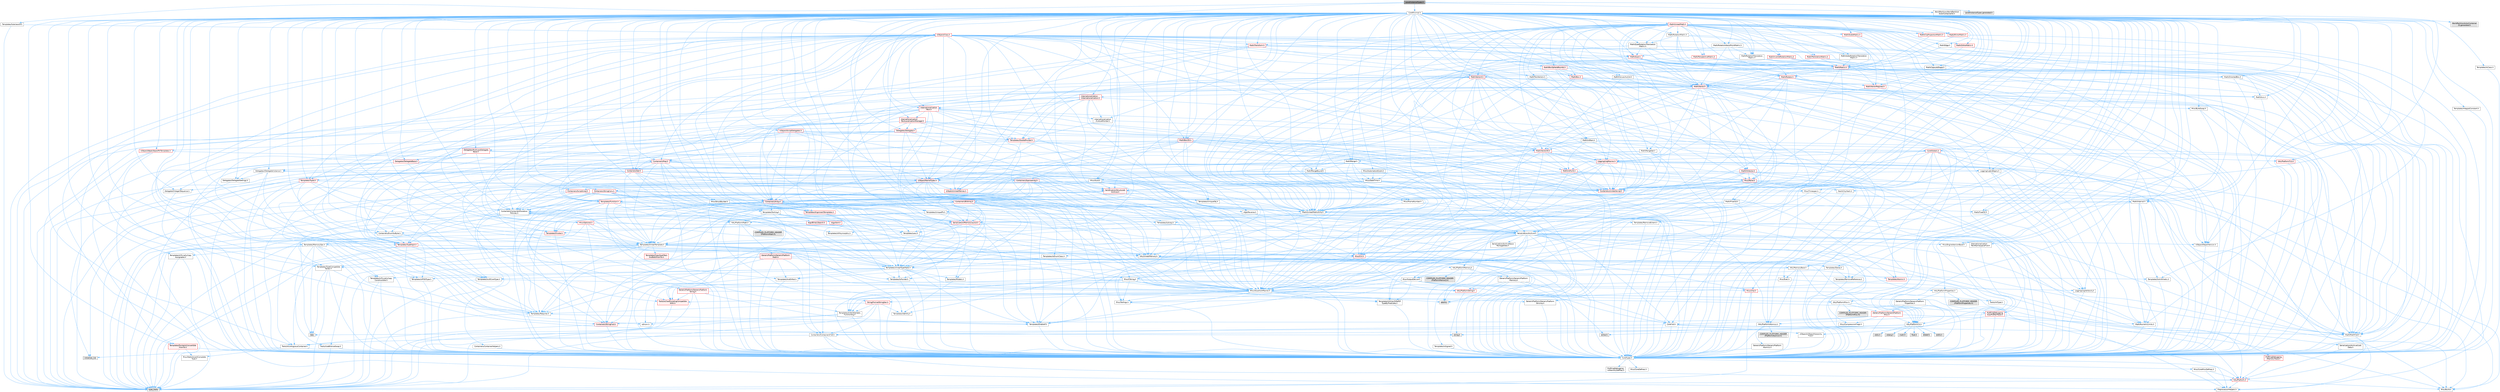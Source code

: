 digraph "LevelInstanceTypes.h"
{
 // INTERACTIVE_SVG=YES
 // LATEX_PDF_SIZE
  bgcolor="transparent";
  edge [fontname=Helvetica,fontsize=10,labelfontname=Helvetica,labelfontsize=10];
  node [fontname=Helvetica,fontsize=10,shape=box,height=0.2,width=0.4];
  Node1 [id="Node000001",label="LevelInstanceTypes.h",height=0.2,width=0.4,color="gray40", fillcolor="grey60", style="filled", fontcolor="black",tooltip=" "];
  Node1 -> Node2 [id="edge1_Node000001_Node000002",color="steelblue1",style="solid",tooltip=" "];
  Node2 [id="Node000002",label="CoreMinimal.h",height=0.2,width=0.4,color="grey40", fillcolor="white", style="filled",URL="$d7/d67/CoreMinimal_8h.html",tooltip=" "];
  Node2 -> Node3 [id="edge2_Node000002_Node000003",color="steelblue1",style="solid",tooltip=" "];
  Node3 [id="Node000003",label="CoreTypes.h",height=0.2,width=0.4,color="grey40", fillcolor="white", style="filled",URL="$dc/dec/CoreTypes_8h.html",tooltip=" "];
  Node3 -> Node4 [id="edge3_Node000003_Node000004",color="steelblue1",style="solid",tooltip=" "];
  Node4 [id="Node000004",label="HAL/Platform.h",height=0.2,width=0.4,color="red", fillcolor="#FFF0F0", style="filled",URL="$d9/dd0/Platform_8h.html",tooltip=" "];
  Node4 -> Node5 [id="edge4_Node000004_Node000005",color="steelblue1",style="solid",tooltip=" "];
  Node5 [id="Node000005",label="Misc/Build.h",height=0.2,width=0.4,color="grey40", fillcolor="white", style="filled",URL="$d3/dbb/Build_8h.html",tooltip=" "];
  Node4 -> Node7 [id="edge5_Node000004_Node000007",color="steelblue1",style="solid",tooltip=" "];
  Node7 [id="Node000007",label="type_traits",height=0.2,width=0.4,color="grey60", fillcolor="#E0E0E0", style="filled",tooltip=" "];
  Node4 -> Node8 [id="edge6_Node000004_Node000008",color="steelblue1",style="solid",tooltip=" "];
  Node8 [id="Node000008",label="PreprocessorHelpers.h",height=0.2,width=0.4,color="grey40", fillcolor="white", style="filled",URL="$db/ddb/PreprocessorHelpers_8h.html",tooltip=" "];
  Node3 -> Node14 [id="edge7_Node000003_Node000014",color="steelblue1",style="solid",tooltip=" "];
  Node14 [id="Node000014",label="ProfilingDebugging\l/UMemoryDefines.h",height=0.2,width=0.4,color="grey40", fillcolor="white", style="filled",URL="$d2/da2/UMemoryDefines_8h.html",tooltip=" "];
  Node3 -> Node15 [id="edge8_Node000003_Node000015",color="steelblue1",style="solid",tooltip=" "];
  Node15 [id="Node000015",label="Misc/CoreMiscDefines.h",height=0.2,width=0.4,color="grey40", fillcolor="white", style="filled",URL="$da/d38/CoreMiscDefines_8h.html",tooltip=" "];
  Node15 -> Node4 [id="edge9_Node000015_Node000004",color="steelblue1",style="solid",tooltip=" "];
  Node15 -> Node8 [id="edge10_Node000015_Node000008",color="steelblue1",style="solid",tooltip=" "];
  Node3 -> Node16 [id="edge11_Node000003_Node000016",color="steelblue1",style="solid",tooltip=" "];
  Node16 [id="Node000016",label="Misc/CoreDefines.h",height=0.2,width=0.4,color="grey40", fillcolor="white", style="filled",URL="$d3/dd2/CoreDefines_8h.html",tooltip=" "];
  Node2 -> Node17 [id="edge12_Node000002_Node000017",color="steelblue1",style="solid",tooltip=" "];
  Node17 [id="Node000017",label="CoreFwd.h",height=0.2,width=0.4,color="grey40", fillcolor="white", style="filled",URL="$d1/d1e/CoreFwd_8h.html",tooltip=" "];
  Node17 -> Node3 [id="edge13_Node000017_Node000003",color="steelblue1",style="solid",tooltip=" "];
  Node17 -> Node18 [id="edge14_Node000017_Node000018",color="steelblue1",style="solid",tooltip=" "];
  Node18 [id="Node000018",label="Containers/ContainersFwd.h",height=0.2,width=0.4,color="grey40", fillcolor="white", style="filled",URL="$d4/d0a/ContainersFwd_8h.html",tooltip=" "];
  Node18 -> Node4 [id="edge15_Node000018_Node000004",color="steelblue1",style="solid",tooltip=" "];
  Node18 -> Node3 [id="edge16_Node000018_Node000003",color="steelblue1",style="solid",tooltip=" "];
  Node18 -> Node19 [id="edge17_Node000018_Node000019",color="steelblue1",style="solid",tooltip=" "];
  Node19 [id="Node000019",label="Traits/IsContiguousContainer.h",height=0.2,width=0.4,color="grey40", fillcolor="white", style="filled",URL="$d5/d3c/IsContiguousContainer_8h.html",tooltip=" "];
  Node19 -> Node3 [id="edge18_Node000019_Node000003",color="steelblue1",style="solid",tooltip=" "];
  Node19 -> Node20 [id="edge19_Node000019_Node000020",color="steelblue1",style="solid",tooltip=" "];
  Node20 [id="Node000020",label="Misc/StaticAssertComplete\lType.h",height=0.2,width=0.4,color="grey40", fillcolor="white", style="filled",URL="$d5/d4e/StaticAssertCompleteType_8h.html",tooltip=" "];
  Node19 -> Node21 [id="edge20_Node000019_Node000021",color="steelblue1",style="solid",tooltip=" "];
  Node21 [id="Node000021",label="initializer_list",height=0.2,width=0.4,color="grey60", fillcolor="#E0E0E0", style="filled",tooltip=" "];
  Node17 -> Node22 [id="edge21_Node000017_Node000022",color="steelblue1",style="solid",tooltip=" "];
  Node22 [id="Node000022",label="Math/MathFwd.h",height=0.2,width=0.4,color="grey40", fillcolor="white", style="filled",URL="$d2/d10/MathFwd_8h.html",tooltip=" "];
  Node22 -> Node4 [id="edge22_Node000022_Node000004",color="steelblue1",style="solid",tooltip=" "];
  Node17 -> Node23 [id="edge23_Node000017_Node000023",color="steelblue1",style="solid",tooltip=" "];
  Node23 [id="Node000023",label="UObject/UObjectHierarchy\lFwd.h",height=0.2,width=0.4,color="grey40", fillcolor="white", style="filled",URL="$d3/d13/UObjectHierarchyFwd_8h.html",tooltip=" "];
  Node2 -> Node23 [id="edge24_Node000002_Node000023",color="steelblue1",style="solid",tooltip=" "];
  Node2 -> Node18 [id="edge25_Node000002_Node000018",color="steelblue1",style="solid",tooltip=" "];
  Node2 -> Node24 [id="edge26_Node000002_Node000024",color="steelblue1",style="solid",tooltip=" "];
  Node24 [id="Node000024",label="Misc/VarArgs.h",height=0.2,width=0.4,color="grey40", fillcolor="white", style="filled",URL="$d5/d6f/VarArgs_8h.html",tooltip=" "];
  Node24 -> Node3 [id="edge27_Node000024_Node000003",color="steelblue1",style="solid",tooltip=" "];
  Node2 -> Node25 [id="edge28_Node000002_Node000025",color="steelblue1",style="solid",tooltip=" "];
  Node25 [id="Node000025",label="Logging/LogVerbosity.h",height=0.2,width=0.4,color="grey40", fillcolor="white", style="filled",URL="$d2/d8f/LogVerbosity_8h.html",tooltip=" "];
  Node25 -> Node3 [id="edge29_Node000025_Node000003",color="steelblue1",style="solid",tooltip=" "];
  Node2 -> Node26 [id="edge30_Node000002_Node000026",color="steelblue1",style="solid",tooltip=" "];
  Node26 [id="Node000026",label="Misc/OutputDevice.h",height=0.2,width=0.4,color="grey40", fillcolor="white", style="filled",URL="$d7/d32/OutputDevice_8h.html",tooltip=" "];
  Node26 -> Node17 [id="edge31_Node000026_Node000017",color="steelblue1",style="solid",tooltip=" "];
  Node26 -> Node3 [id="edge32_Node000026_Node000003",color="steelblue1",style="solid",tooltip=" "];
  Node26 -> Node25 [id="edge33_Node000026_Node000025",color="steelblue1",style="solid",tooltip=" "];
  Node26 -> Node24 [id="edge34_Node000026_Node000024",color="steelblue1",style="solid",tooltip=" "];
  Node26 -> Node27 [id="edge35_Node000026_Node000027",color="steelblue1",style="solid",tooltip=" "];
  Node27 [id="Node000027",label="Templates/IsArrayOrRefOf\lTypeByPredicate.h",height=0.2,width=0.4,color="grey40", fillcolor="white", style="filled",URL="$d6/da1/IsArrayOrRefOfTypeByPredicate_8h.html",tooltip=" "];
  Node27 -> Node3 [id="edge36_Node000027_Node000003",color="steelblue1",style="solid",tooltip=" "];
  Node26 -> Node28 [id="edge37_Node000026_Node000028",color="steelblue1",style="solid",tooltip=" "];
  Node28 [id="Node000028",label="Templates/IsValidVariadic\lFunctionArg.h",height=0.2,width=0.4,color="grey40", fillcolor="white", style="filled",URL="$d0/dc8/IsValidVariadicFunctionArg_8h.html",tooltip=" "];
  Node28 -> Node3 [id="edge38_Node000028_Node000003",color="steelblue1",style="solid",tooltip=" "];
  Node28 -> Node29 [id="edge39_Node000028_Node000029",color="steelblue1",style="solid",tooltip=" "];
  Node29 [id="Node000029",label="IsEnum.h",height=0.2,width=0.4,color="grey40", fillcolor="white", style="filled",URL="$d4/de5/IsEnum_8h.html",tooltip=" "];
  Node28 -> Node7 [id="edge40_Node000028_Node000007",color="steelblue1",style="solid",tooltip=" "];
  Node26 -> Node30 [id="edge41_Node000026_Node000030",color="steelblue1",style="solid",tooltip=" "];
  Node30 [id="Node000030",label="Traits/IsCharEncodingCompatible\lWith.h",height=0.2,width=0.4,color="red", fillcolor="#FFF0F0", style="filled",URL="$df/dd1/IsCharEncodingCompatibleWith_8h.html",tooltip=" "];
  Node30 -> Node7 [id="edge42_Node000030_Node000007",color="steelblue1",style="solid",tooltip=" "];
  Node2 -> Node32 [id="edge43_Node000002_Node000032",color="steelblue1",style="solid",tooltip=" "];
  Node32 [id="Node000032",label="HAL/PlatformCrt.h",height=0.2,width=0.4,color="grey40", fillcolor="white", style="filled",URL="$d8/d75/PlatformCrt_8h.html",tooltip=" "];
  Node32 -> Node33 [id="edge44_Node000032_Node000033",color="steelblue1",style="solid",tooltip=" "];
  Node33 [id="Node000033",label="new",height=0.2,width=0.4,color="grey60", fillcolor="#E0E0E0", style="filled",tooltip=" "];
  Node32 -> Node34 [id="edge45_Node000032_Node000034",color="steelblue1",style="solid",tooltip=" "];
  Node34 [id="Node000034",label="wchar.h",height=0.2,width=0.4,color="grey60", fillcolor="#E0E0E0", style="filled",tooltip=" "];
  Node32 -> Node35 [id="edge46_Node000032_Node000035",color="steelblue1",style="solid",tooltip=" "];
  Node35 [id="Node000035",label="stddef.h",height=0.2,width=0.4,color="grey60", fillcolor="#E0E0E0", style="filled",tooltip=" "];
  Node32 -> Node36 [id="edge47_Node000032_Node000036",color="steelblue1",style="solid",tooltip=" "];
  Node36 [id="Node000036",label="stdlib.h",height=0.2,width=0.4,color="grey60", fillcolor="#E0E0E0", style="filled",tooltip=" "];
  Node32 -> Node37 [id="edge48_Node000032_Node000037",color="steelblue1",style="solid",tooltip=" "];
  Node37 [id="Node000037",label="stdio.h",height=0.2,width=0.4,color="grey60", fillcolor="#E0E0E0", style="filled",tooltip=" "];
  Node32 -> Node38 [id="edge49_Node000032_Node000038",color="steelblue1",style="solid",tooltip=" "];
  Node38 [id="Node000038",label="stdarg.h",height=0.2,width=0.4,color="grey60", fillcolor="#E0E0E0", style="filled",tooltip=" "];
  Node32 -> Node39 [id="edge50_Node000032_Node000039",color="steelblue1",style="solid",tooltip=" "];
  Node39 [id="Node000039",label="math.h",height=0.2,width=0.4,color="grey60", fillcolor="#E0E0E0", style="filled",tooltip=" "];
  Node32 -> Node40 [id="edge51_Node000032_Node000040",color="steelblue1",style="solid",tooltip=" "];
  Node40 [id="Node000040",label="float.h",height=0.2,width=0.4,color="grey60", fillcolor="#E0E0E0", style="filled",tooltip=" "];
  Node32 -> Node41 [id="edge52_Node000032_Node000041",color="steelblue1",style="solid",tooltip=" "];
  Node41 [id="Node000041",label="string.h",height=0.2,width=0.4,color="grey60", fillcolor="#E0E0E0", style="filled",tooltip=" "];
  Node2 -> Node42 [id="edge53_Node000002_Node000042",color="steelblue1",style="solid",tooltip=" "];
  Node42 [id="Node000042",label="HAL/PlatformMisc.h",height=0.2,width=0.4,color="grey40", fillcolor="white", style="filled",URL="$d0/df5/PlatformMisc_8h.html",tooltip=" "];
  Node42 -> Node3 [id="edge54_Node000042_Node000003",color="steelblue1",style="solid",tooltip=" "];
  Node42 -> Node43 [id="edge55_Node000042_Node000043",color="steelblue1",style="solid",tooltip=" "];
  Node43 [id="Node000043",label="GenericPlatform/GenericPlatform\lMisc.h",height=0.2,width=0.4,color="red", fillcolor="#FFF0F0", style="filled",URL="$db/d9a/GenericPlatformMisc_8h.html",tooltip=" "];
  Node43 -> Node44 [id="edge56_Node000043_Node000044",color="steelblue1",style="solid",tooltip=" "];
  Node44 [id="Node000044",label="Containers/StringFwd.h",height=0.2,width=0.4,color="red", fillcolor="#FFF0F0", style="filled",URL="$df/d37/StringFwd_8h.html",tooltip=" "];
  Node44 -> Node3 [id="edge57_Node000044_Node000003",color="steelblue1",style="solid",tooltip=" "];
  Node44 -> Node19 [id="edge58_Node000044_Node000019",color="steelblue1",style="solid",tooltip=" "];
  Node43 -> Node17 [id="edge59_Node000043_Node000017",color="steelblue1",style="solid",tooltip=" "];
  Node43 -> Node3 [id="edge60_Node000043_Node000003",color="steelblue1",style="solid",tooltip=" "];
  Node43 -> Node32 [id="edge61_Node000043_Node000032",color="steelblue1",style="solid",tooltip=" "];
  Node43 -> Node47 [id="edge62_Node000043_Node000047",color="steelblue1",style="solid",tooltip=" "];
  Node47 [id="Node000047",label="Math/NumericLimits.h",height=0.2,width=0.4,color="grey40", fillcolor="white", style="filled",URL="$df/d1b/NumericLimits_8h.html",tooltip=" "];
  Node47 -> Node3 [id="edge63_Node000047_Node000003",color="steelblue1",style="solid",tooltip=" "];
  Node43 -> Node48 [id="edge64_Node000043_Node000048",color="steelblue1",style="solid",tooltip=" "];
  Node48 [id="Node000048",label="Misc/CompressionFlags.h",height=0.2,width=0.4,color="grey40", fillcolor="white", style="filled",URL="$d9/d76/CompressionFlags_8h.html",tooltip=" "];
  Node42 -> Node52 [id="edge65_Node000042_Node000052",color="steelblue1",style="solid",tooltip=" "];
  Node52 [id="Node000052",label="COMPILED_PLATFORM_HEADER\l(PlatformMisc.h)",height=0.2,width=0.4,color="grey60", fillcolor="#E0E0E0", style="filled",tooltip=" "];
  Node42 -> Node53 [id="edge66_Node000042_Node000053",color="steelblue1",style="solid",tooltip=" "];
  Node53 [id="Node000053",label="ProfilingDebugging\l/CpuProfilerTrace.h",height=0.2,width=0.4,color="red", fillcolor="#FFF0F0", style="filled",URL="$da/dcb/CpuProfilerTrace_8h.html",tooltip=" "];
  Node53 -> Node3 [id="edge67_Node000053_Node000003",color="steelblue1",style="solid",tooltip=" "];
  Node53 -> Node18 [id="edge68_Node000053_Node000018",color="steelblue1",style="solid",tooltip=" "];
  Node53 -> Node54 [id="edge69_Node000053_Node000054",color="steelblue1",style="solid",tooltip=" "];
  Node54 [id="Node000054",label="HAL/PlatformAtomics.h",height=0.2,width=0.4,color="grey40", fillcolor="white", style="filled",URL="$d3/d36/PlatformAtomics_8h.html",tooltip=" "];
  Node54 -> Node3 [id="edge70_Node000054_Node000003",color="steelblue1",style="solid",tooltip=" "];
  Node54 -> Node55 [id="edge71_Node000054_Node000055",color="steelblue1",style="solid",tooltip=" "];
  Node55 [id="Node000055",label="GenericPlatform/GenericPlatform\lAtomics.h",height=0.2,width=0.4,color="grey40", fillcolor="white", style="filled",URL="$da/d72/GenericPlatformAtomics_8h.html",tooltip=" "];
  Node55 -> Node3 [id="edge72_Node000055_Node000003",color="steelblue1",style="solid",tooltip=" "];
  Node54 -> Node56 [id="edge73_Node000054_Node000056",color="steelblue1",style="solid",tooltip=" "];
  Node56 [id="Node000056",label="COMPILED_PLATFORM_HEADER\l(PlatformAtomics.h)",height=0.2,width=0.4,color="grey60", fillcolor="#E0E0E0", style="filled",tooltip=" "];
  Node53 -> Node8 [id="edge74_Node000053_Node000008",color="steelblue1",style="solid",tooltip=" "];
  Node53 -> Node5 [id="edge75_Node000053_Node000005",color="steelblue1",style="solid",tooltip=" "];
  Node2 -> Node61 [id="edge76_Node000002_Node000061",color="steelblue1",style="solid",tooltip=" "];
  Node61 [id="Node000061",label="Misc/AssertionMacros.h",height=0.2,width=0.4,color="grey40", fillcolor="white", style="filled",URL="$d0/dfa/AssertionMacros_8h.html",tooltip=" "];
  Node61 -> Node3 [id="edge77_Node000061_Node000003",color="steelblue1",style="solid",tooltip=" "];
  Node61 -> Node4 [id="edge78_Node000061_Node000004",color="steelblue1",style="solid",tooltip=" "];
  Node61 -> Node42 [id="edge79_Node000061_Node000042",color="steelblue1",style="solid",tooltip=" "];
  Node61 -> Node8 [id="edge80_Node000061_Node000008",color="steelblue1",style="solid",tooltip=" "];
  Node61 -> Node62 [id="edge81_Node000061_Node000062",color="steelblue1",style="solid",tooltip=" "];
  Node62 [id="Node000062",label="Templates/EnableIf.h",height=0.2,width=0.4,color="grey40", fillcolor="white", style="filled",URL="$d7/d60/EnableIf_8h.html",tooltip=" "];
  Node62 -> Node3 [id="edge82_Node000062_Node000003",color="steelblue1",style="solid",tooltip=" "];
  Node61 -> Node27 [id="edge83_Node000061_Node000027",color="steelblue1",style="solid",tooltip=" "];
  Node61 -> Node28 [id="edge84_Node000061_Node000028",color="steelblue1",style="solid",tooltip=" "];
  Node61 -> Node30 [id="edge85_Node000061_Node000030",color="steelblue1",style="solid",tooltip=" "];
  Node61 -> Node24 [id="edge86_Node000061_Node000024",color="steelblue1",style="solid",tooltip=" "];
  Node61 -> Node63 [id="edge87_Node000061_Node000063",color="steelblue1",style="solid",tooltip=" "];
  Node63 [id="Node000063",label="String/FormatStringSan.h",height=0.2,width=0.4,color="red", fillcolor="#FFF0F0", style="filled",URL="$d3/d8b/FormatStringSan_8h.html",tooltip=" "];
  Node63 -> Node7 [id="edge88_Node000063_Node000007",color="steelblue1",style="solid",tooltip=" "];
  Node63 -> Node3 [id="edge89_Node000063_Node000003",color="steelblue1",style="solid",tooltip=" "];
  Node63 -> Node64 [id="edge90_Node000063_Node000064",color="steelblue1",style="solid",tooltip=" "];
  Node64 [id="Node000064",label="Templates/Requires.h",height=0.2,width=0.4,color="grey40", fillcolor="white", style="filled",URL="$dc/d96/Requires_8h.html",tooltip=" "];
  Node64 -> Node62 [id="edge91_Node000064_Node000062",color="steelblue1",style="solid",tooltip=" "];
  Node64 -> Node7 [id="edge92_Node000064_Node000007",color="steelblue1",style="solid",tooltip=" "];
  Node63 -> Node65 [id="edge93_Node000063_Node000065",color="steelblue1",style="solid",tooltip=" "];
  Node65 [id="Node000065",label="Templates/Identity.h",height=0.2,width=0.4,color="grey40", fillcolor="white", style="filled",URL="$d0/dd5/Identity_8h.html",tooltip=" "];
  Node63 -> Node28 [id="edge94_Node000063_Node000028",color="steelblue1",style="solid",tooltip=" "];
  Node63 -> Node18 [id="edge95_Node000063_Node000018",color="steelblue1",style="solid",tooltip=" "];
  Node61 -> Node69 [id="edge96_Node000061_Node000069",color="steelblue1",style="solid",tooltip=" "];
  Node69 [id="Node000069",label="atomic",height=0.2,width=0.4,color="grey60", fillcolor="#E0E0E0", style="filled",tooltip=" "];
  Node2 -> Node70 [id="edge97_Node000002_Node000070",color="steelblue1",style="solid",tooltip=" "];
  Node70 [id="Node000070",label="Templates/IsPointer.h",height=0.2,width=0.4,color="grey40", fillcolor="white", style="filled",URL="$d7/d05/IsPointer_8h.html",tooltip=" "];
  Node70 -> Node3 [id="edge98_Node000070_Node000003",color="steelblue1",style="solid",tooltip=" "];
  Node2 -> Node71 [id="edge99_Node000002_Node000071",color="steelblue1",style="solid",tooltip=" "];
  Node71 [id="Node000071",label="HAL/PlatformMemory.h",height=0.2,width=0.4,color="grey40", fillcolor="white", style="filled",URL="$de/d68/PlatformMemory_8h.html",tooltip=" "];
  Node71 -> Node3 [id="edge100_Node000071_Node000003",color="steelblue1",style="solid",tooltip=" "];
  Node71 -> Node72 [id="edge101_Node000071_Node000072",color="steelblue1",style="solid",tooltip=" "];
  Node72 [id="Node000072",label="GenericPlatform/GenericPlatform\lMemory.h",height=0.2,width=0.4,color="grey40", fillcolor="white", style="filled",URL="$dd/d22/GenericPlatformMemory_8h.html",tooltip=" "];
  Node72 -> Node17 [id="edge102_Node000072_Node000017",color="steelblue1",style="solid",tooltip=" "];
  Node72 -> Node3 [id="edge103_Node000072_Node000003",color="steelblue1",style="solid",tooltip=" "];
  Node72 -> Node73 [id="edge104_Node000072_Node000073",color="steelblue1",style="solid",tooltip=" "];
  Node73 [id="Node000073",label="HAL/PlatformString.h",height=0.2,width=0.4,color="red", fillcolor="#FFF0F0", style="filled",URL="$db/db5/PlatformString_8h.html",tooltip=" "];
  Node73 -> Node3 [id="edge105_Node000073_Node000003",color="steelblue1",style="solid",tooltip=" "];
  Node72 -> Node41 [id="edge106_Node000072_Node000041",color="steelblue1",style="solid",tooltip=" "];
  Node72 -> Node34 [id="edge107_Node000072_Node000034",color="steelblue1",style="solid",tooltip=" "];
  Node71 -> Node75 [id="edge108_Node000071_Node000075",color="steelblue1",style="solid",tooltip=" "];
  Node75 [id="Node000075",label="COMPILED_PLATFORM_HEADER\l(PlatformMemory.h)",height=0.2,width=0.4,color="grey60", fillcolor="#E0E0E0", style="filled",tooltip=" "];
  Node2 -> Node54 [id="edge109_Node000002_Node000054",color="steelblue1",style="solid",tooltip=" "];
  Node2 -> Node76 [id="edge110_Node000002_Node000076",color="steelblue1",style="solid",tooltip=" "];
  Node76 [id="Node000076",label="Misc/Exec.h",height=0.2,width=0.4,color="grey40", fillcolor="white", style="filled",URL="$de/ddb/Exec_8h.html",tooltip=" "];
  Node76 -> Node3 [id="edge111_Node000076_Node000003",color="steelblue1",style="solid",tooltip=" "];
  Node76 -> Node61 [id="edge112_Node000076_Node000061",color="steelblue1",style="solid",tooltip=" "];
  Node2 -> Node77 [id="edge113_Node000002_Node000077",color="steelblue1",style="solid",tooltip=" "];
  Node77 [id="Node000077",label="HAL/MemoryBase.h",height=0.2,width=0.4,color="grey40", fillcolor="white", style="filled",URL="$d6/d9f/MemoryBase_8h.html",tooltip=" "];
  Node77 -> Node3 [id="edge114_Node000077_Node000003",color="steelblue1",style="solid",tooltip=" "];
  Node77 -> Node54 [id="edge115_Node000077_Node000054",color="steelblue1",style="solid",tooltip=" "];
  Node77 -> Node32 [id="edge116_Node000077_Node000032",color="steelblue1",style="solid",tooltip=" "];
  Node77 -> Node76 [id="edge117_Node000077_Node000076",color="steelblue1",style="solid",tooltip=" "];
  Node77 -> Node26 [id="edge118_Node000077_Node000026",color="steelblue1",style="solid",tooltip=" "];
  Node77 -> Node78 [id="edge119_Node000077_Node000078",color="steelblue1",style="solid",tooltip=" "];
  Node78 [id="Node000078",label="Templates/Atomic.h",height=0.2,width=0.4,color="red", fillcolor="#FFF0F0", style="filled",URL="$d3/d91/Atomic_8h.html",tooltip=" "];
  Node78 -> Node86 [id="edge120_Node000078_Node000086",color="steelblue1",style="solid",tooltip=" "];
  Node86 [id="Node000086",label="Traits/IntType.h",height=0.2,width=0.4,color="grey40", fillcolor="white", style="filled",URL="$d7/deb/IntType_8h.html",tooltip=" "];
  Node86 -> Node4 [id="edge121_Node000086_Node000004",color="steelblue1",style="solid",tooltip=" "];
  Node78 -> Node69 [id="edge122_Node000078_Node000069",color="steelblue1",style="solid",tooltip=" "];
  Node2 -> Node87 [id="edge123_Node000002_Node000087",color="steelblue1",style="solid",tooltip=" "];
  Node87 [id="Node000087",label="HAL/UnrealMemory.h",height=0.2,width=0.4,color="grey40", fillcolor="white", style="filled",URL="$d9/d96/UnrealMemory_8h.html",tooltip=" "];
  Node87 -> Node3 [id="edge124_Node000087_Node000003",color="steelblue1",style="solid",tooltip=" "];
  Node87 -> Node72 [id="edge125_Node000087_Node000072",color="steelblue1",style="solid",tooltip=" "];
  Node87 -> Node77 [id="edge126_Node000087_Node000077",color="steelblue1",style="solid",tooltip=" "];
  Node87 -> Node71 [id="edge127_Node000087_Node000071",color="steelblue1",style="solid",tooltip=" "];
  Node87 -> Node88 [id="edge128_Node000087_Node000088",color="steelblue1",style="solid",tooltip=" "];
  Node88 [id="Node000088",label="ProfilingDebugging\l/MemoryTrace.h",height=0.2,width=0.4,color="red", fillcolor="#FFF0F0", style="filled",URL="$da/dd7/MemoryTrace_8h.html",tooltip=" "];
  Node88 -> Node4 [id="edge129_Node000088_Node000004",color="steelblue1",style="solid",tooltip=" "];
  Node87 -> Node70 [id="edge130_Node000087_Node000070",color="steelblue1",style="solid",tooltip=" "];
  Node2 -> Node89 [id="edge131_Node000002_Node000089",color="steelblue1",style="solid",tooltip=" "];
  Node89 [id="Node000089",label="Templates/IsArithmetic.h",height=0.2,width=0.4,color="grey40", fillcolor="white", style="filled",URL="$d2/d5d/IsArithmetic_8h.html",tooltip=" "];
  Node89 -> Node3 [id="edge132_Node000089_Node000003",color="steelblue1",style="solid",tooltip=" "];
  Node2 -> Node83 [id="edge133_Node000002_Node000083",color="steelblue1",style="solid",tooltip=" "];
  Node83 [id="Node000083",label="Templates/AndOrNot.h",height=0.2,width=0.4,color="grey40", fillcolor="white", style="filled",URL="$db/d0a/AndOrNot_8h.html",tooltip=" "];
  Node83 -> Node3 [id="edge134_Node000083_Node000003",color="steelblue1",style="solid",tooltip=" "];
  Node2 -> Node90 [id="edge135_Node000002_Node000090",color="steelblue1",style="solid",tooltip=" "];
  Node90 [id="Node000090",label="Templates/IsPODType.h",height=0.2,width=0.4,color="grey40", fillcolor="white", style="filled",URL="$d7/db1/IsPODType_8h.html",tooltip=" "];
  Node90 -> Node3 [id="edge136_Node000090_Node000003",color="steelblue1",style="solid",tooltip=" "];
  Node2 -> Node91 [id="edge137_Node000002_Node000091",color="steelblue1",style="solid",tooltip=" "];
  Node91 [id="Node000091",label="Templates/IsUECoreType.h",height=0.2,width=0.4,color="grey40", fillcolor="white", style="filled",URL="$d1/db8/IsUECoreType_8h.html",tooltip=" "];
  Node91 -> Node3 [id="edge138_Node000091_Node000003",color="steelblue1",style="solid",tooltip=" "];
  Node91 -> Node7 [id="edge139_Node000091_Node000007",color="steelblue1",style="solid",tooltip=" "];
  Node2 -> Node84 [id="edge140_Node000002_Node000084",color="steelblue1",style="solid",tooltip=" "];
  Node84 [id="Node000084",label="Templates/IsTriviallyCopy\lConstructible.h",height=0.2,width=0.4,color="grey40", fillcolor="white", style="filled",URL="$d3/d78/IsTriviallyCopyConstructible_8h.html",tooltip=" "];
  Node84 -> Node3 [id="edge141_Node000084_Node000003",color="steelblue1",style="solid",tooltip=" "];
  Node84 -> Node7 [id="edge142_Node000084_Node000007",color="steelblue1",style="solid",tooltip=" "];
  Node2 -> Node92 [id="edge143_Node000002_Node000092",color="steelblue1",style="solid",tooltip=" "];
  Node92 [id="Node000092",label="Templates/UnrealTypeTraits.h",height=0.2,width=0.4,color="grey40", fillcolor="white", style="filled",URL="$d2/d2d/UnrealTypeTraits_8h.html",tooltip=" "];
  Node92 -> Node3 [id="edge144_Node000092_Node000003",color="steelblue1",style="solid",tooltip=" "];
  Node92 -> Node70 [id="edge145_Node000092_Node000070",color="steelblue1",style="solid",tooltip=" "];
  Node92 -> Node61 [id="edge146_Node000092_Node000061",color="steelblue1",style="solid",tooltip=" "];
  Node92 -> Node83 [id="edge147_Node000092_Node000083",color="steelblue1",style="solid",tooltip=" "];
  Node92 -> Node62 [id="edge148_Node000092_Node000062",color="steelblue1",style="solid",tooltip=" "];
  Node92 -> Node89 [id="edge149_Node000092_Node000089",color="steelblue1",style="solid",tooltip=" "];
  Node92 -> Node29 [id="edge150_Node000092_Node000029",color="steelblue1",style="solid",tooltip=" "];
  Node92 -> Node93 [id="edge151_Node000092_Node000093",color="steelblue1",style="solid",tooltip=" "];
  Node93 [id="Node000093",label="Templates/Models.h",height=0.2,width=0.4,color="grey40", fillcolor="white", style="filled",URL="$d3/d0c/Models_8h.html",tooltip=" "];
  Node93 -> Node65 [id="edge152_Node000093_Node000065",color="steelblue1",style="solid",tooltip=" "];
  Node92 -> Node90 [id="edge153_Node000092_Node000090",color="steelblue1",style="solid",tooltip=" "];
  Node92 -> Node91 [id="edge154_Node000092_Node000091",color="steelblue1",style="solid",tooltip=" "];
  Node92 -> Node84 [id="edge155_Node000092_Node000084",color="steelblue1",style="solid",tooltip=" "];
  Node2 -> Node62 [id="edge156_Node000002_Node000062",color="steelblue1",style="solid",tooltip=" "];
  Node2 -> Node94 [id="edge157_Node000002_Node000094",color="steelblue1",style="solid",tooltip=" "];
  Node94 [id="Node000094",label="Templates/RemoveReference.h",height=0.2,width=0.4,color="grey40", fillcolor="white", style="filled",URL="$da/dbe/RemoveReference_8h.html",tooltip=" "];
  Node94 -> Node3 [id="edge158_Node000094_Node000003",color="steelblue1",style="solid",tooltip=" "];
  Node2 -> Node95 [id="edge159_Node000002_Node000095",color="steelblue1",style="solid",tooltip=" "];
  Node95 [id="Node000095",label="Templates/IntegralConstant.h",height=0.2,width=0.4,color="grey40", fillcolor="white", style="filled",URL="$db/d1b/IntegralConstant_8h.html",tooltip=" "];
  Node95 -> Node3 [id="edge160_Node000095_Node000003",color="steelblue1",style="solid",tooltip=" "];
  Node2 -> Node96 [id="edge161_Node000002_Node000096",color="steelblue1",style="solid",tooltip=" "];
  Node96 [id="Node000096",label="Templates/IsClass.h",height=0.2,width=0.4,color="grey40", fillcolor="white", style="filled",URL="$db/dcb/IsClass_8h.html",tooltip=" "];
  Node96 -> Node3 [id="edge162_Node000096_Node000003",color="steelblue1",style="solid",tooltip=" "];
  Node2 -> Node97 [id="edge163_Node000002_Node000097",color="steelblue1",style="solid",tooltip=" "];
  Node97 [id="Node000097",label="Templates/TypeCompatible\lBytes.h",height=0.2,width=0.4,color="grey40", fillcolor="white", style="filled",URL="$df/d0a/TypeCompatibleBytes_8h.html",tooltip=" "];
  Node97 -> Node3 [id="edge164_Node000097_Node000003",color="steelblue1",style="solid",tooltip=" "];
  Node97 -> Node41 [id="edge165_Node000097_Node000041",color="steelblue1",style="solid",tooltip=" "];
  Node97 -> Node33 [id="edge166_Node000097_Node000033",color="steelblue1",style="solid",tooltip=" "];
  Node97 -> Node7 [id="edge167_Node000097_Node000007",color="steelblue1",style="solid",tooltip=" "];
  Node2 -> Node19 [id="edge168_Node000002_Node000019",color="steelblue1",style="solid",tooltip=" "];
  Node2 -> Node98 [id="edge169_Node000002_Node000098",color="steelblue1",style="solid",tooltip=" "];
  Node98 [id="Node000098",label="Templates/UnrealTemplate.h",height=0.2,width=0.4,color="grey40", fillcolor="white", style="filled",URL="$d4/d24/UnrealTemplate_8h.html",tooltip=" "];
  Node98 -> Node3 [id="edge170_Node000098_Node000003",color="steelblue1",style="solid",tooltip=" "];
  Node98 -> Node70 [id="edge171_Node000098_Node000070",color="steelblue1",style="solid",tooltip=" "];
  Node98 -> Node87 [id="edge172_Node000098_Node000087",color="steelblue1",style="solid",tooltip=" "];
  Node98 -> Node99 [id="edge173_Node000098_Node000099",color="steelblue1",style="solid",tooltip=" "];
  Node99 [id="Node000099",label="Templates/CopyQualifiers\lAndRefsFromTo.h",height=0.2,width=0.4,color="red", fillcolor="#FFF0F0", style="filled",URL="$d3/db3/CopyQualifiersAndRefsFromTo_8h.html",tooltip=" "];
  Node98 -> Node92 [id="edge174_Node000098_Node000092",color="steelblue1",style="solid",tooltip=" "];
  Node98 -> Node94 [id="edge175_Node000098_Node000094",color="steelblue1",style="solid",tooltip=" "];
  Node98 -> Node64 [id="edge176_Node000098_Node000064",color="steelblue1",style="solid",tooltip=" "];
  Node98 -> Node97 [id="edge177_Node000098_Node000097",color="steelblue1",style="solid",tooltip=" "];
  Node98 -> Node65 [id="edge178_Node000098_Node000065",color="steelblue1",style="solid",tooltip=" "];
  Node98 -> Node19 [id="edge179_Node000098_Node000019",color="steelblue1",style="solid",tooltip=" "];
  Node98 -> Node101 [id="edge180_Node000098_Node000101",color="steelblue1",style="solid",tooltip=" "];
  Node101 [id="Node000101",label="Traits/UseBitwiseSwap.h",height=0.2,width=0.4,color="grey40", fillcolor="white", style="filled",URL="$db/df3/UseBitwiseSwap_8h.html",tooltip=" "];
  Node101 -> Node3 [id="edge181_Node000101_Node000003",color="steelblue1",style="solid",tooltip=" "];
  Node101 -> Node7 [id="edge182_Node000101_Node000007",color="steelblue1",style="solid",tooltip=" "];
  Node98 -> Node7 [id="edge183_Node000098_Node000007",color="steelblue1",style="solid",tooltip=" "];
  Node2 -> Node47 [id="edge184_Node000002_Node000047",color="steelblue1",style="solid",tooltip=" "];
  Node2 -> Node102 [id="edge185_Node000002_Node000102",color="steelblue1",style="solid",tooltip=" "];
  Node102 [id="Node000102",label="HAL/PlatformMath.h",height=0.2,width=0.4,color="grey40", fillcolor="white", style="filled",URL="$dc/d53/PlatformMath_8h.html",tooltip=" "];
  Node102 -> Node3 [id="edge186_Node000102_Node000003",color="steelblue1",style="solid",tooltip=" "];
  Node102 -> Node103 [id="edge187_Node000102_Node000103",color="steelblue1",style="solid",tooltip=" "];
  Node103 [id="Node000103",label="GenericPlatform/GenericPlatform\lMath.h",height=0.2,width=0.4,color="red", fillcolor="#FFF0F0", style="filled",URL="$d5/d79/GenericPlatformMath_8h.html",tooltip=" "];
  Node103 -> Node3 [id="edge188_Node000103_Node000003",color="steelblue1",style="solid",tooltip=" "];
  Node103 -> Node18 [id="edge189_Node000103_Node000018",color="steelblue1",style="solid",tooltip=" "];
  Node103 -> Node32 [id="edge190_Node000103_Node000032",color="steelblue1",style="solid",tooltip=" "];
  Node103 -> Node83 [id="edge191_Node000103_Node000083",color="steelblue1",style="solid",tooltip=" "];
  Node103 -> Node104 [id="edge192_Node000103_Node000104",color="steelblue1",style="solid",tooltip=" "];
  Node104 [id="Node000104",label="Templates/Decay.h",height=0.2,width=0.4,color="grey40", fillcolor="white", style="filled",URL="$dd/d0f/Decay_8h.html",tooltip=" "];
  Node104 -> Node3 [id="edge193_Node000104_Node000003",color="steelblue1",style="solid",tooltip=" "];
  Node104 -> Node94 [id="edge194_Node000104_Node000094",color="steelblue1",style="solid",tooltip=" "];
  Node104 -> Node7 [id="edge195_Node000104_Node000007",color="steelblue1",style="solid",tooltip=" "];
  Node103 -> Node92 [id="edge196_Node000103_Node000092",color="steelblue1",style="solid",tooltip=" "];
  Node103 -> Node64 [id="edge197_Node000103_Node000064",color="steelblue1",style="solid",tooltip=" "];
  Node103 -> Node97 [id="edge198_Node000103_Node000097",color="steelblue1",style="solid",tooltip=" "];
  Node103 -> Node7 [id="edge199_Node000103_Node000007",color="steelblue1",style="solid",tooltip=" "];
  Node102 -> Node109 [id="edge200_Node000102_Node000109",color="steelblue1",style="solid",tooltip=" "];
  Node109 [id="Node000109",label="COMPILED_PLATFORM_HEADER\l(PlatformMath.h)",height=0.2,width=0.4,color="grey60", fillcolor="#E0E0E0", style="filled",tooltip=" "];
  Node2 -> Node85 [id="edge201_Node000002_Node000085",color="steelblue1",style="solid",tooltip=" "];
  Node85 [id="Node000085",label="Templates/IsTriviallyCopy\lAssignable.h",height=0.2,width=0.4,color="grey40", fillcolor="white", style="filled",URL="$d2/df2/IsTriviallyCopyAssignable_8h.html",tooltip=" "];
  Node85 -> Node3 [id="edge202_Node000085_Node000003",color="steelblue1",style="solid",tooltip=" "];
  Node85 -> Node7 [id="edge203_Node000085_Node000007",color="steelblue1",style="solid",tooltip=" "];
  Node2 -> Node110 [id="edge204_Node000002_Node000110",color="steelblue1",style="solid",tooltip=" "];
  Node110 [id="Node000110",label="Templates/MemoryOps.h",height=0.2,width=0.4,color="grey40", fillcolor="white", style="filled",URL="$db/dea/MemoryOps_8h.html",tooltip=" "];
  Node110 -> Node3 [id="edge205_Node000110_Node000003",color="steelblue1",style="solid",tooltip=" "];
  Node110 -> Node87 [id="edge206_Node000110_Node000087",color="steelblue1",style="solid",tooltip=" "];
  Node110 -> Node85 [id="edge207_Node000110_Node000085",color="steelblue1",style="solid",tooltip=" "];
  Node110 -> Node84 [id="edge208_Node000110_Node000084",color="steelblue1",style="solid",tooltip=" "];
  Node110 -> Node64 [id="edge209_Node000110_Node000064",color="steelblue1",style="solid",tooltip=" "];
  Node110 -> Node92 [id="edge210_Node000110_Node000092",color="steelblue1",style="solid",tooltip=" "];
  Node110 -> Node101 [id="edge211_Node000110_Node000101",color="steelblue1",style="solid",tooltip=" "];
  Node110 -> Node33 [id="edge212_Node000110_Node000033",color="steelblue1",style="solid",tooltip=" "];
  Node110 -> Node7 [id="edge213_Node000110_Node000007",color="steelblue1",style="solid",tooltip=" "];
  Node2 -> Node111 [id="edge214_Node000002_Node000111",color="steelblue1",style="solid",tooltip=" "];
  Node111 [id="Node000111",label="Containers/ContainerAllocation\lPolicies.h",height=0.2,width=0.4,color="grey40", fillcolor="white", style="filled",URL="$d7/dff/ContainerAllocationPolicies_8h.html",tooltip=" "];
  Node111 -> Node3 [id="edge215_Node000111_Node000003",color="steelblue1",style="solid",tooltip=" "];
  Node111 -> Node112 [id="edge216_Node000111_Node000112",color="steelblue1",style="solid",tooltip=" "];
  Node112 [id="Node000112",label="Containers/ContainerHelpers.h",height=0.2,width=0.4,color="grey40", fillcolor="white", style="filled",URL="$d7/d33/ContainerHelpers_8h.html",tooltip=" "];
  Node112 -> Node3 [id="edge217_Node000112_Node000003",color="steelblue1",style="solid",tooltip=" "];
  Node111 -> Node111 [id="edge218_Node000111_Node000111",color="steelblue1",style="solid",tooltip=" "];
  Node111 -> Node102 [id="edge219_Node000111_Node000102",color="steelblue1",style="solid",tooltip=" "];
  Node111 -> Node87 [id="edge220_Node000111_Node000087",color="steelblue1",style="solid",tooltip=" "];
  Node111 -> Node47 [id="edge221_Node000111_Node000047",color="steelblue1",style="solid",tooltip=" "];
  Node111 -> Node61 [id="edge222_Node000111_Node000061",color="steelblue1",style="solid",tooltip=" "];
  Node111 -> Node113 [id="edge223_Node000111_Node000113",color="steelblue1",style="solid",tooltip=" "];
  Node113 [id="Node000113",label="Templates/IsPolymorphic.h",height=0.2,width=0.4,color="grey40", fillcolor="white", style="filled",URL="$dc/d20/IsPolymorphic_8h.html",tooltip=" "];
  Node111 -> Node110 [id="edge224_Node000111_Node000110",color="steelblue1",style="solid",tooltip=" "];
  Node111 -> Node97 [id="edge225_Node000111_Node000097",color="steelblue1",style="solid",tooltip=" "];
  Node111 -> Node7 [id="edge226_Node000111_Node000007",color="steelblue1",style="solid",tooltip=" "];
  Node2 -> Node114 [id="edge227_Node000002_Node000114",color="steelblue1",style="solid",tooltip=" "];
  Node114 [id="Node000114",label="Templates/IsEnumClass.h",height=0.2,width=0.4,color="grey40", fillcolor="white", style="filled",URL="$d7/d15/IsEnumClass_8h.html",tooltip=" "];
  Node114 -> Node3 [id="edge228_Node000114_Node000003",color="steelblue1",style="solid",tooltip=" "];
  Node114 -> Node83 [id="edge229_Node000114_Node000083",color="steelblue1",style="solid",tooltip=" "];
  Node2 -> Node115 [id="edge230_Node000002_Node000115",color="steelblue1",style="solid",tooltip=" "];
  Node115 [id="Node000115",label="HAL/PlatformProperties.h",height=0.2,width=0.4,color="grey40", fillcolor="white", style="filled",URL="$d9/db0/PlatformProperties_8h.html",tooltip=" "];
  Node115 -> Node3 [id="edge231_Node000115_Node000003",color="steelblue1",style="solid",tooltip=" "];
  Node115 -> Node116 [id="edge232_Node000115_Node000116",color="steelblue1",style="solid",tooltip=" "];
  Node116 [id="Node000116",label="GenericPlatform/GenericPlatform\lProperties.h",height=0.2,width=0.4,color="grey40", fillcolor="white", style="filled",URL="$d2/dcd/GenericPlatformProperties_8h.html",tooltip=" "];
  Node116 -> Node3 [id="edge233_Node000116_Node000003",color="steelblue1",style="solid",tooltip=" "];
  Node116 -> Node43 [id="edge234_Node000116_Node000043",color="steelblue1",style="solid",tooltip=" "];
  Node115 -> Node117 [id="edge235_Node000115_Node000117",color="steelblue1",style="solid",tooltip=" "];
  Node117 [id="Node000117",label="COMPILED_PLATFORM_HEADER\l(PlatformProperties.h)",height=0.2,width=0.4,color="grey60", fillcolor="#E0E0E0", style="filled",tooltip=" "];
  Node2 -> Node118 [id="edge236_Node000002_Node000118",color="steelblue1",style="solid",tooltip=" "];
  Node118 [id="Node000118",label="Misc/EngineVersionBase.h",height=0.2,width=0.4,color="grey40", fillcolor="white", style="filled",URL="$d5/d2b/EngineVersionBase_8h.html",tooltip=" "];
  Node118 -> Node3 [id="edge237_Node000118_Node000003",color="steelblue1",style="solid",tooltip=" "];
  Node2 -> Node119 [id="edge238_Node000002_Node000119",color="steelblue1",style="solid",tooltip=" "];
  Node119 [id="Node000119",label="Internationalization\l/TextNamespaceFwd.h",height=0.2,width=0.4,color="grey40", fillcolor="white", style="filled",URL="$d8/d97/TextNamespaceFwd_8h.html",tooltip=" "];
  Node119 -> Node3 [id="edge239_Node000119_Node000003",color="steelblue1",style="solid",tooltip=" "];
  Node2 -> Node120 [id="edge240_Node000002_Node000120",color="steelblue1",style="solid",tooltip=" "];
  Node120 [id="Node000120",label="Serialization/Archive.h",height=0.2,width=0.4,color="grey40", fillcolor="white", style="filled",URL="$d7/d3b/Archive_8h.html",tooltip=" "];
  Node120 -> Node17 [id="edge241_Node000120_Node000017",color="steelblue1",style="solid",tooltip=" "];
  Node120 -> Node3 [id="edge242_Node000120_Node000003",color="steelblue1",style="solid",tooltip=" "];
  Node120 -> Node115 [id="edge243_Node000120_Node000115",color="steelblue1",style="solid",tooltip=" "];
  Node120 -> Node119 [id="edge244_Node000120_Node000119",color="steelblue1",style="solid",tooltip=" "];
  Node120 -> Node22 [id="edge245_Node000120_Node000022",color="steelblue1",style="solid",tooltip=" "];
  Node120 -> Node61 [id="edge246_Node000120_Node000061",color="steelblue1",style="solid",tooltip=" "];
  Node120 -> Node5 [id="edge247_Node000120_Node000005",color="steelblue1",style="solid",tooltip=" "];
  Node120 -> Node48 [id="edge248_Node000120_Node000048",color="steelblue1",style="solid",tooltip=" "];
  Node120 -> Node118 [id="edge249_Node000120_Node000118",color="steelblue1",style="solid",tooltip=" "];
  Node120 -> Node24 [id="edge250_Node000120_Node000024",color="steelblue1",style="solid",tooltip=" "];
  Node120 -> Node121 [id="edge251_Node000120_Node000121",color="steelblue1",style="solid",tooltip=" "];
  Node121 [id="Node000121",label="Serialization/ArchiveCook\lData.h",height=0.2,width=0.4,color="grey40", fillcolor="white", style="filled",URL="$dc/db6/ArchiveCookData_8h.html",tooltip=" "];
  Node121 -> Node4 [id="edge252_Node000121_Node000004",color="steelblue1",style="solid",tooltip=" "];
  Node120 -> Node122 [id="edge253_Node000120_Node000122",color="steelblue1",style="solid",tooltip=" "];
  Node122 [id="Node000122",label="Serialization/ArchiveSave\lPackageData.h",height=0.2,width=0.4,color="grey40", fillcolor="white", style="filled",URL="$d1/d37/ArchiveSavePackageData_8h.html",tooltip=" "];
  Node120 -> Node62 [id="edge254_Node000120_Node000062",color="steelblue1",style="solid",tooltip=" "];
  Node120 -> Node27 [id="edge255_Node000120_Node000027",color="steelblue1",style="solid",tooltip=" "];
  Node120 -> Node114 [id="edge256_Node000120_Node000114",color="steelblue1",style="solid",tooltip=" "];
  Node120 -> Node107 [id="edge257_Node000120_Node000107",color="steelblue1",style="solid",tooltip=" "];
  Node107 [id="Node000107",label="Templates/IsSigned.h",height=0.2,width=0.4,color="grey40", fillcolor="white", style="filled",URL="$d8/dd8/IsSigned_8h.html",tooltip=" "];
  Node107 -> Node3 [id="edge258_Node000107_Node000003",color="steelblue1",style="solid",tooltip=" "];
  Node120 -> Node28 [id="edge259_Node000120_Node000028",color="steelblue1",style="solid",tooltip=" "];
  Node120 -> Node98 [id="edge260_Node000120_Node000098",color="steelblue1",style="solid",tooltip=" "];
  Node120 -> Node30 [id="edge261_Node000120_Node000030",color="steelblue1",style="solid",tooltip=" "];
  Node120 -> Node123 [id="edge262_Node000120_Node000123",color="steelblue1",style="solid",tooltip=" "];
  Node123 [id="Node000123",label="UObject/ObjectVersion.h",height=0.2,width=0.4,color="grey40", fillcolor="white", style="filled",URL="$da/d63/ObjectVersion_8h.html",tooltip=" "];
  Node123 -> Node3 [id="edge263_Node000123_Node000003",color="steelblue1",style="solid",tooltip=" "];
  Node2 -> Node124 [id="edge264_Node000002_Node000124",color="steelblue1",style="solid",tooltip=" "];
  Node124 [id="Node000124",label="Templates/Less.h",height=0.2,width=0.4,color="grey40", fillcolor="white", style="filled",URL="$de/dc8/Less_8h.html",tooltip=" "];
  Node124 -> Node3 [id="edge265_Node000124_Node000003",color="steelblue1",style="solid",tooltip=" "];
  Node124 -> Node98 [id="edge266_Node000124_Node000098",color="steelblue1",style="solid",tooltip=" "];
  Node2 -> Node125 [id="edge267_Node000002_Node000125",color="steelblue1",style="solid",tooltip=" "];
  Node125 [id="Node000125",label="Templates/Sorting.h",height=0.2,width=0.4,color="grey40", fillcolor="white", style="filled",URL="$d3/d9e/Sorting_8h.html",tooltip=" "];
  Node125 -> Node3 [id="edge268_Node000125_Node000003",color="steelblue1",style="solid",tooltip=" "];
  Node125 -> Node126 [id="edge269_Node000125_Node000126",color="steelblue1",style="solid",tooltip=" "];
  Node126 [id="Node000126",label="Algo/BinarySearch.h",height=0.2,width=0.4,color="red", fillcolor="#FFF0F0", style="filled",URL="$db/db4/BinarySearch_8h.html",tooltip=" "];
  Node126 -> Node128 [id="edge270_Node000126_Node000128",color="steelblue1",style="solid",tooltip=" "];
  Node128 [id="Node000128",label="Templates/Invoke.h",height=0.2,width=0.4,color="red", fillcolor="#FFF0F0", style="filled",URL="$d7/deb/Invoke_8h.html",tooltip=" "];
  Node128 -> Node3 [id="edge271_Node000128_Node000003",color="steelblue1",style="solid",tooltip=" "];
  Node128 -> Node98 [id="edge272_Node000128_Node000098",color="steelblue1",style="solid",tooltip=" "];
  Node128 -> Node7 [id="edge273_Node000128_Node000007",color="steelblue1",style="solid",tooltip=" "];
  Node126 -> Node124 [id="edge274_Node000126_Node000124",color="steelblue1",style="solid",tooltip=" "];
  Node125 -> Node130 [id="edge275_Node000125_Node000130",color="steelblue1",style="solid",tooltip=" "];
  Node130 [id="Node000130",label="Algo/Sort.h",height=0.2,width=0.4,color="red", fillcolor="#FFF0F0", style="filled",URL="$d1/d87/Sort_8h.html",tooltip=" "];
  Node125 -> Node102 [id="edge276_Node000125_Node000102",color="steelblue1",style="solid",tooltip=" "];
  Node125 -> Node124 [id="edge277_Node000125_Node000124",color="steelblue1",style="solid",tooltip=" "];
  Node2 -> Node136 [id="edge278_Node000002_Node000136",color="steelblue1",style="solid",tooltip=" "];
  Node136 [id="Node000136",label="Misc/Char.h",height=0.2,width=0.4,color="red", fillcolor="#FFF0F0", style="filled",URL="$d0/d58/Char_8h.html",tooltip=" "];
  Node136 -> Node3 [id="edge279_Node000136_Node000003",color="steelblue1",style="solid",tooltip=" "];
  Node136 -> Node86 [id="edge280_Node000136_Node000086",color="steelblue1",style="solid",tooltip=" "];
  Node136 -> Node7 [id="edge281_Node000136_Node000007",color="steelblue1",style="solid",tooltip=" "];
  Node2 -> Node139 [id="edge282_Node000002_Node000139",color="steelblue1",style="solid",tooltip=" "];
  Node139 [id="Node000139",label="GenericPlatform/GenericPlatform\lStricmp.h",height=0.2,width=0.4,color="grey40", fillcolor="white", style="filled",URL="$d2/d86/GenericPlatformStricmp_8h.html",tooltip=" "];
  Node139 -> Node3 [id="edge283_Node000139_Node000003",color="steelblue1",style="solid",tooltip=" "];
  Node2 -> Node140 [id="edge284_Node000002_Node000140",color="steelblue1",style="solid",tooltip=" "];
  Node140 [id="Node000140",label="GenericPlatform/GenericPlatform\lString.h",height=0.2,width=0.4,color="red", fillcolor="#FFF0F0", style="filled",URL="$dd/d20/GenericPlatformString_8h.html",tooltip=" "];
  Node140 -> Node3 [id="edge285_Node000140_Node000003",color="steelblue1",style="solid",tooltip=" "];
  Node140 -> Node139 [id="edge286_Node000140_Node000139",color="steelblue1",style="solid",tooltip=" "];
  Node140 -> Node62 [id="edge287_Node000140_Node000062",color="steelblue1",style="solid",tooltip=" "];
  Node140 -> Node30 [id="edge288_Node000140_Node000030",color="steelblue1",style="solid",tooltip=" "];
  Node140 -> Node7 [id="edge289_Node000140_Node000007",color="steelblue1",style="solid",tooltip=" "];
  Node2 -> Node73 [id="edge290_Node000002_Node000073",color="steelblue1",style="solid",tooltip=" "];
  Node2 -> Node143 [id="edge291_Node000002_Node000143",color="steelblue1",style="solid",tooltip=" "];
  Node143 [id="Node000143",label="Misc/CString.h",height=0.2,width=0.4,color="grey40", fillcolor="white", style="filled",URL="$d2/d49/CString_8h.html",tooltip=" "];
  Node143 -> Node3 [id="edge292_Node000143_Node000003",color="steelblue1",style="solid",tooltip=" "];
  Node143 -> Node32 [id="edge293_Node000143_Node000032",color="steelblue1",style="solid",tooltip=" "];
  Node143 -> Node73 [id="edge294_Node000143_Node000073",color="steelblue1",style="solid",tooltip=" "];
  Node143 -> Node61 [id="edge295_Node000143_Node000061",color="steelblue1",style="solid",tooltip=" "];
  Node143 -> Node136 [id="edge296_Node000143_Node000136",color="steelblue1",style="solid",tooltip=" "];
  Node143 -> Node24 [id="edge297_Node000143_Node000024",color="steelblue1",style="solid",tooltip=" "];
  Node143 -> Node27 [id="edge298_Node000143_Node000027",color="steelblue1",style="solid",tooltip=" "];
  Node143 -> Node28 [id="edge299_Node000143_Node000028",color="steelblue1",style="solid",tooltip=" "];
  Node143 -> Node30 [id="edge300_Node000143_Node000030",color="steelblue1",style="solid",tooltip=" "];
  Node2 -> Node144 [id="edge301_Node000002_Node000144",color="steelblue1",style="solid",tooltip=" "];
  Node144 [id="Node000144",label="Misc/Crc.h",height=0.2,width=0.4,color="red", fillcolor="#FFF0F0", style="filled",URL="$d4/dd2/Crc_8h.html",tooltip=" "];
  Node144 -> Node3 [id="edge302_Node000144_Node000003",color="steelblue1",style="solid",tooltip=" "];
  Node144 -> Node73 [id="edge303_Node000144_Node000073",color="steelblue1",style="solid",tooltip=" "];
  Node144 -> Node61 [id="edge304_Node000144_Node000061",color="steelblue1",style="solid",tooltip=" "];
  Node144 -> Node143 [id="edge305_Node000144_Node000143",color="steelblue1",style="solid",tooltip=" "];
  Node144 -> Node136 [id="edge306_Node000144_Node000136",color="steelblue1",style="solid",tooltip=" "];
  Node144 -> Node92 [id="edge307_Node000144_Node000092",color="steelblue1",style="solid",tooltip=" "];
  Node2 -> Node135 [id="edge308_Node000002_Node000135",color="steelblue1",style="solid",tooltip=" "];
  Node135 [id="Node000135",label="Math/UnrealMathUtility.h",height=0.2,width=0.4,color="grey40", fillcolor="white", style="filled",URL="$db/db8/UnrealMathUtility_8h.html",tooltip=" "];
  Node135 -> Node3 [id="edge309_Node000135_Node000003",color="steelblue1",style="solid",tooltip=" "];
  Node135 -> Node61 [id="edge310_Node000135_Node000061",color="steelblue1",style="solid",tooltip=" "];
  Node135 -> Node102 [id="edge311_Node000135_Node000102",color="steelblue1",style="solid",tooltip=" "];
  Node135 -> Node22 [id="edge312_Node000135_Node000022",color="steelblue1",style="solid",tooltip=" "];
  Node135 -> Node65 [id="edge313_Node000135_Node000065",color="steelblue1",style="solid",tooltip=" "];
  Node135 -> Node64 [id="edge314_Node000135_Node000064",color="steelblue1",style="solid",tooltip=" "];
  Node2 -> Node145 [id="edge315_Node000002_Node000145",color="steelblue1",style="solid",tooltip=" "];
  Node145 [id="Node000145",label="Containers/UnrealString.h",height=0.2,width=0.4,color="red", fillcolor="#FFF0F0", style="filled",URL="$d5/dba/UnrealString_8h.html",tooltip=" "];
  Node2 -> Node149 [id="edge316_Node000002_Node000149",color="steelblue1",style="solid",tooltip=" "];
  Node149 [id="Node000149",label="Containers/Array.h",height=0.2,width=0.4,color="red", fillcolor="#FFF0F0", style="filled",URL="$df/dd0/Array_8h.html",tooltip=" "];
  Node149 -> Node3 [id="edge317_Node000149_Node000003",color="steelblue1",style="solid",tooltip=" "];
  Node149 -> Node61 [id="edge318_Node000149_Node000061",color="steelblue1",style="solid",tooltip=" "];
  Node149 -> Node87 [id="edge319_Node000149_Node000087",color="steelblue1",style="solid",tooltip=" "];
  Node149 -> Node92 [id="edge320_Node000149_Node000092",color="steelblue1",style="solid",tooltip=" "];
  Node149 -> Node98 [id="edge321_Node000149_Node000098",color="steelblue1",style="solid",tooltip=" "];
  Node149 -> Node111 [id="edge322_Node000149_Node000111",color="steelblue1",style="solid",tooltip=" "];
  Node149 -> Node120 [id="edge323_Node000149_Node000120",color="steelblue1",style="solid",tooltip=" "];
  Node149 -> Node128 [id="edge324_Node000149_Node000128",color="steelblue1",style="solid",tooltip=" "];
  Node149 -> Node124 [id="edge325_Node000149_Node000124",color="steelblue1",style="solid",tooltip=" "];
  Node149 -> Node64 [id="edge326_Node000149_Node000064",color="steelblue1",style="solid",tooltip=" "];
  Node149 -> Node125 [id="edge327_Node000149_Node000125",color="steelblue1",style="solid",tooltip=" "];
  Node149 -> Node172 [id="edge328_Node000149_Node000172",color="steelblue1",style="solid",tooltip=" "];
  Node172 [id="Node000172",label="Templates/AlignmentTemplates.h",height=0.2,width=0.4,color="red", fillcolor="#FFF0F0", style="filled",URL="$dd/d32/AlignmentTemplates_8h.html",tooltip=" "];
  Node172 -> Node3 [id="edge329_Node000172_Node000003",color="steelblue1",style="solid",tooltip=" "];
  Node172 -> Node70 [id="edge330_Node000172_Node000070",color="steelblue1",style="solid",tooltip=" "];
  Node149 -> Node7 [id="edge331_Node000149_Node000007",color="steelblue1",style="solid",tooltip=" "];
  Node2 -> Node173 [id="edge332_Node000002_Node000173",color="steelblue1",style="solid",tooltip=" "];
  Node173 [id="Node000173",label="Misc/FrameNumber.h",height=0.2,width=0.4,color="grey40", fillcolor="white", style="filled",URL="$dd/dbd/FrameNumber_8h.html",tooltip=" "];
  Node173 -> Node3 [id="edge333_Node000173_Node000003",color="steelblue1",style="solid",tooltip=" "];
  Node173 -> Node47 [id="edge334_Node000173_Node000047",color="steelblue1",style="solid",tooltip=" "];
  Node173 -> Node135 [id="edge335_Node000173_Node000135",color="steelblue1",style="solid",tooltip=" "];
  Node173 -> Node62 [id="edge336_Node000173_Node000062",color="steelblue1",style="solid",tooltip=" "];
  Node173 -> Node92 [id="edge337_Node000173_Node000092",color="steelblue1",style="solid",tooltip=" "];
  Node2 -> Node174 [id="edge338_Node000002_Node000174",color="steelblue1",style="solid",tooltip=" "];
  Node174 [id="Node000174",label="Misc/Timespan.h",height=0.2,width=0.4,color="grey40", fillcolor="white", style="filled",URL="$da/dd9/Timespan_8h.html",tooltip=" "];
  Node174 -> Node3 [id="edge339_Node000174_Node000003",color="steelblue1",style="solid",tooltip=" "];
  Node174 -> Node175 [id="edge340_Node000174_Node000175",color="steelblue1",style="solid",tooltip=" "];
  Node175 [id="Node000175",label="Math/Interval.h",height=0.2,width=0.4,color="grey40", fillcolor="white", style="filled",URL="$d1/d55/Interval_8h.html",tooltip=" "];
  Node175 -> Node3 [id="edge341_Node000175_Node000003",color="steelblue1",style="solid",tooltip=" "];
  Node175 -> Node89 [id="edge342_Node000175_Node000089",color="steelblue1",style="solid",tooltip=" "];
  Node175 -> Node92 [id="edge343_Node000175_Node000092",color="steelblue1",style="solid",tooltip=" "];
  Node175 -> Node47 [id="edge344_Node000175_Node000047",color="steelblue1",style="solid",tooltip=" "];
  Node175 -> Node135 [id="edge345_Node000175_Node000135",color="steelblue1",style="solid",tooltip=" "];
  Node174 -> Node135 [id="edge346_Node000174_Node000135",color="steelblue1",style="solid",tooltip=" "];
  Node174 -> Node61 [id="edge347_Node000174_Node000061",color="steelblue1",style="solid",tooltip=" "];
  Node2 -> Node176 [id="edge348_Node000002_Node000176",color="steelblue1",style="solid",tooltip=" "];
  Node176 [id="Node000176",label="Containers/StringConv.h",height=0.2,width=0.4,color="red", fillcolor="#FFF0F0", style="filled",URL="$d3/ddf/StringConv_8h.html",tooltip=" "];
  Node176 -> Node3 [id="edge349_Node000176_Node000003",color="steelblue1",style="solid",tooltip=" "];
  Node176 -> Node61 [id="edge350_Node000176_Node000061",color="steelblue1",style="solid",tooltip=" "];
  Node176 -> Node111 [id="edge351_Node000176_Node000111",color="steelblue1",style="solid",tooltip=" "];
  Node176 -> Node149 [id="edge352_Node000176_Node000149",color="steelblue1",style="solid",tooltip=" "];
  Node176 -> Node143 [id="edge353_Node000176_Node000143",color="steelblue1",style="solid",tooltip=" "];
  Node176 -> Node177 [id="edge354_Node000176_Node000177",color="steelblue1",style="solid",tooltip=" "];
  Node177 [id="Node000177",label="Templates/IsArray.h",height=0.2,width=0.4,color="grey40", fillcolor="white", style="filled",URL="$d8/d8d/IsArray_8h.html",tooltip=" "];
  Node177 -> Node3 [id="edge355_Node000177_Node000003",color="steelblue1",style="solid",tooltip=" "];
  Node176 -> Node98 [id="edge356_Node000176_Node000098",color="steelblue1",style="solid",tooltip=" "];
  Node176 -> Node92 [id="edge357_Node000176_Node000092",color="steelblue1",style="solid",tooltip=" "];
  Node176 -> Node30 [id="edge358_Node000176_Node000030",color="steelblue1",style="solid",tooltip=" "];
  Node176 -> Node19 [id="edge359_Node000176_Node000019",color="steelblue1",style="solid",tooltip=" "];
  Node176 -> Node7 [id="edge360_Node000176_Node000007",color="steelblue1",style="solid",tooltip=" "];
  Node2 -> Node178 [id="edge361_Node000002_Node000178",color="steelblue1",style="solid",tooltip=" "];
  Node178 [id="Node000178",label="UObject/UnrealNames.h",height=0.2,width=0.4,color="red", fillcolor="#FFF0F0", style="filled",URL="$d8/db1/UnrealNames_8h.html",tooltip=" "];
  Node178 -> Node3 [id="edge362_Node000178_Node000003",color="steelblue1",style="solid",tooltip=" "];
  Node2 -> Node180 [id="edge363_Node000002_Node000180",color="steelblue1",style="solid",tooltip=" "];
  Node180 [id="Node000180",label="UObject/NameTypes.h",height=0.2,width=0.4,color="red", fillcolor="#FFF0F0", style="filled",URL="$d6/d35/NameTypes_8h.html",tooltip=" "];
  Node180 -> Node3 [id="edge364_Node000180_Node000003",color="steelblue1",style="solid",tooltip=" "];
  Node180 -> Node61 [id="edge365_Node000180_Node000061",color="steelblue1",style="solid",tooltip=" "];
  Node180 -> Node87 [id="edge366_Node000180_Node000087",color="steelblue1",style="solid",tooltip=" "];
  Node180 -> Node92 [id="edge367_Node000180_Node000092",color="steelblue1",style="solid",tooltip=" "];
  Node180 -> Node98 [id="edge368_Node000180_Node000098",color="steelblue1",style="solid",tooltip=" "];
  Node180 -> Node145 [id="edge369_Node000180_Node000145",color="steelblue1",style="solid",tooltip=" "];
  Node180 -> Node176 [id="edge370_Node000180_Node000176",color="steelblue1",style="solid",tooltip=" "];
  Node180 -> Node44 [id="edge371_Node000180_Node000044",color="steelblue1",style="solid",tooltip=" "];
  Node180 -> Node178 [id="edge372_Node000180_Node000178",color="steelblue1",style="solid",tooltip=" "];
  Node180 -> Node78 [id="edge373_Node000180_Node000078",color="steelblue1",style="solid",tooltip=" "];
  Node180 -> Node157 [id="edge374_Node000180_Node000157",color="steelblue1",style="solid",tooltip=" "];
  Node157 [id="Node000157",label="Serialization/MemoryLayout.h",height=0.2,width=0.4,color="red", fillcolor="#FFF0F0", style="filled",URL="$d7/d66/MemoryLayout_8h.html",tooltip=" "];
  Node157 -> Node160 [id="edge375_Node000157_Node000160",color="steelblue1",style="solid",tooltip=" "];
  Node160 [id="Node000160",label="Containers/EnumAsByte.h",height=0.2,width=0.4,color="grey40", fillcolor="white", style="filled",URL="$d6/d9a/EnumAsByte_8h.html",tooltip=" "];
  Node160 -> Node3 [id="edge376_Node000160_Node000003",color="steelblue1",style="solid",tooltip=" "];
  Node160 -> Node90 [id="edge377_Node000160_Node000090",color="steelblue1",style="solid",tooltip=" "];
  Node160 -> Node161 [id="edge378_Node000160_Node000161",color="steelblue1",style="solid",tooltip=" "];
  Node161 [id="Node000161",label="Templates/TypeHash.h",height=0.2,width=0.4,color="red", fillcolor="#FFF0F0", style="filled",URL="$d1/d62/TypeHash_8h.html",tooltip=" "];
  Node161 -> Node3 [id="edge379_Node000161_Node000003",color="steelblue1",style="solid",tooltip=" "];
  Node161 -> Node64 [id="edge380_Node000161_Node000064",color="steelblue1",style="solid",tooltip=" "];
  Node161 -> Node144 [id="edge381_Node000161_Node000144",color="steelblue1",style="solid",tooltip=" "];
  Node161 -> Node7 [id="edge382_Node000161_Node000007",color="steelblue1",style="solid",tooltip=" "];
  Node157 -> Node44 [id="edge383_Node000157_Node000044",color="steelblue1",style="solid",tooltip=" "];
  Node157 -> Node87 [id="edge384_Node000157_Node000087",color="steelblue1",style="solid",tooltip=" "];
  Node157 -> Node62 [id="edge385_Node000157_Node000062",color="steelblue1",style="solid",tooltip=" "];
  Node157 -> Node113 [id="edge386_Node000157_Node000113",color="steelblue1",style="solid",tooltip=" "];
  Node157 -> Node93 [id="edge387_Node000157_Node000093",color="steelblue1",style="solid",tooltip=" "];
  Node157 -> Node98 [id="edge388_Node000157_Node000098",color="steelblue1",style="solid",tooltip=" "];
  Node2 -> Node188 [id="edge389_Node000002_Node000188",color="steelblue1",style="solid",tooltip=" "];
  Node188 [id="Node000188",label="Misc/Parse.h",height=0.2,width=0.4,color="red", fillcolor="#FFF0F0", style="filled",URL="$dc/d71/Parse_8h.html",tooltip=" "];
  Node188 -> Node44 [id="edge390_Node000188_Node000044",color="steelblue1",style="solid",tooltip=" "];
  Node188 -> Node145 [id="edge391_Node000188_Node000145",color="steelblue1",style="solid",tooltip=" "];
  Node188 -> Node3 [id="edge392_Node000188_Node000003",color="steelblue1",style="solid",tooltip=" "];
  Node188 -> Node32 [id="edge393_Node000188_Node000032",color="steelblue1",style="solid",tooltip=" "];
  Node188 -> Node5 [id="edge394_Node000188_Node000005",color="steelblue1",style="solid",tooltip=" "];
  Node188 -> Node189 [id="edge395_Node000188_Node000189",color="steelblue1",style="solid",tooltip=" "];
  Node189 [id="Node000189",label="Templates/Function.h",height=0.2,width=0.4,color="red", fillcolor="#FFF0F0", style="filled",URL="$df/df5/Function_8h.html",tooltip=" "];
  Node189 -> Node3 [id="edge396_Node000189_Node000003",color="steelblue1",style="solid",tooltip=" "];
  Node189 -> Node61 [id="edge397_Node000189_Node000061",color="steelblue1",style="solid",tooltip=" "];
  Node189 -> Node87 [id="edge398_Node000189_Node000087",color="steelblue1",style="solid",tooltip=" "];
  Node189 -> Node92 [id="edge399_Node000189_Node000092",color="steelblue1",style="solid",tooltip=" "];
  Node189 -> Node128 [id="edge400_Node000189_Node000128",color="steelblue1",style="solid",tooltip=" "];
  Node189 -> Node98 [id="edge401_Node000189_Node000098",color="steelblue1",style="solid",tooltip=" "];
  Node189 -> Node64 [id="edge402_Node000189_Node000064",color="steelblue1",style="solid",tooltip=" "];
  Node189 -> Node135 [id="edge403_Node000189_Node000135",color="steelblue1",style="solid",tooltip=" "];
  Node189 -> Node33 [id="edge404_Node000189_Node000033",color="steelblue1",style="solid",tooltip=" "];
  Node189 -> Node7 [id="edge405_Node000189_Node000007",color="steelblue1",style="solid",tooltip=" "];
  Node2 -> Node172 [id="edge406_Node000002_Node000172",color="steelblue1",style="solid",tooltip=" "];
  Node2 -> Node191 [id="edge407_Node000002_Node000191",color="steelblue1",style="solid",tooltip=" "];
  Node191 [id="Node000191",label="Misc/StructBuilder.h",height=0.2,width=0.4,color="grey40", fillcolor="white", style="filled",URL="$d9/db3/StructBuilder_8h.html",tooltip=" "];
  Node191 -> Node3 [id="edge408_Node000191_Node000003",color="steelblue1",style="solid",tooltip=" "];
  Node191 -> Node135 [id="edge409_Node000191_Node000135",color="steelblue1",style="solid",tooltip=" "];
  Node191 -> Node172 [id="edge410_Node000191_Node000172",color="steelblue1",style="solid",tooltip=" "];
  Node2 -> Node104 [id="edge411_Node000002_Node000104",color="steelblue1",style="solid",tooltip=" "];
  Node2 -> Node192 [id="edge412_Node000002_Node000192",color="steelblue1",style="solid",tooltip=" "];
  Node192 [id="Node000192",label="Templates/PointerIsConvertible\lFromTo.h",height=0.2,width=0.4,color="red", fillcolor="#FFF0F0", style="filled",URL="$d6/d65/PointerIsConvertibleFromTo_8h.html",tooltip=" "];
  Node192 -> Node3 [id="edge413_Node000192_Node000003",color="steelblue1",style="solid",tooltip=" "];
  Node192 -> Node20 [id="edge414_Node000192_Node000020",color="steelblue1",style="solid",tooltip=" "];
  Node192 -> Node7 [id="edge415_Node000192_Node000007",color="steelblue1",style="solid",tooltip=" "];
  Node2 -> Node128 [id="edge416_Node000002_Node000128",color="steelblue1",style="solid",tooltip=" "];
  Node2 -> Node189 [id="edge417_Node000002_Node000189",color="steelblue1",style="solid",tooltip=" "];
  Node2 -> Node161 [id="edge418_Node000002_Node000161",color="steelblue1",style="solid",tooltip=" "];
  Node2 -> Node193 [id="edge419_Node000002_Node000193",color="steelblue1",style="solid",tooltip=" "];
  Node193 [id="Node000193",label="Containers/ScriptArray.h",height=0.2,width=0.4,color="red", fillcolor="#FFF0F0", style="filled",URL="$dc/daf/ScriptArray_8h.html",tooltip=" "];
  Node193 -> Node3 [id="edge420_Node000193_Node000003",color="steelblue1",style="solid",tooltip=" "];
  Node193 -> Node61 [id="edge421_Node000193_Node000061",color="steelblue1",style="solid",tooltip=" "];
  Node193 -> Node87 [id="edge422_Node000193_Node000087",color="steelblue1",style="solid",tooltip=" "];
  Node193 -> Node111 [id="edge423_Node000193_Node000111",color="steelblue1",style="solid",tooltip=" "];
  Node193 -> Node149 [id="edge424_Node000193_Node000149",color="steelblue1",style="solid",tooltip=" "];
  Node193 -> Node21 [id="edge425_Node000193_Node000021",color="steelblue1",style="solid",tooltip=" "];
  Node2 -> Node194 [id="edge426_Node000002_Node000194",color="steelblue1",style="solid",tooltip=" "];
  Node194 [id="Node000194",label="Containers/BitArray.h",height=0.2,width=0.4,color="red", fillcolor="#FFF0F0", style="filled",URL="$d1/de4/BitArray_8h.html",tooltip=" "];
  Node194 -> Node111 [id="edge427_Node000194_Node000111",color="steelblue1",style="solid",tooltip=" "];
  Node194 -> Node3 [id="edge428_Node000194_Node000003",color="steelblue1",style="solid",tooltip=" "];
  Node194 -> Node54 [id="edge429_Node000194_Node000054",color="steelblue1",style="solid",tooltip=" "];
  Node194 -> Node87 [id="edge430_Node000194_Node000087",color="steelblue1",style="solid",tooltip=" "];
  Node194 -> Node135 [id="edge431_Node000194_Node000135",color="steelblue1",style="solid",tooltip=" "];
  Node194 -> Node61 [id="edge432_Node000194_Node000061",color="steelblue1",style="solid",tooltip=" "];
  Node194 -> Node120 [id="edge433_Node000194_Node000120",color="steelblue1",style="solid",tooltip=" "];
  Node194 -> Node157 [id="edge434_Node000194_Node000157",color="steelblue1",style="solid",tooltip=" "];
  Node194 -> Node62 [id="edge435_Node000194_Node000062",color="steelblue1",style="solid",tooltip=" "];
  Node194 -> Node128 [id="edge436_Node000194_Node000128",color="steelblue1",style="solid",tooltip=" "];
  Node194 -> Node98 [id="edge437_Node000194_Node000098",color="steelblue1",style="solid",tooltip=" "];
  Node194 -> Node92 [id="edge438_Node000194_Node000092",color="steelblue1",style="solid",tooltip=" "];
  Node2 -> Node195 [id="edge439_Node000002_Node000195",color="steelblue1",style="solid",tooltip=" "];
  Node195 [id="Node000195",label="Containers/SparseArray.h",height=0.2,width=0.4,color="red", fillcolor="#FFF0F0", style="filled",URL="$d5/dbf/SparseArray_8h.html",tooltip=" "];
  Node195 -> Node3 [id="edge440_Node000195_Node000003",color="steelblue1",style="solid",tooltip=" "];
  Node195 -> Node61 [id="edge441_Node000195_Node000061",color="steelblue1",style="solid",tooltip=" "];
  Node195 -> Node87 [id="edge442_Node000195_Node000087",color="steelblue1",style="solid",tooltip=" "];
  Node195 -> Node92 [id="edge443_Node000195_Node000092",color="steelblue1",style="solid",tooltip=" "];
  Node195 -> Node98 [id="edge444_Node000195_Node000098",color="steelblue1",style="solid",tooltip=" "];
  Node195 -> Node111 [id="edge445_Node000195_Node000111",color="steelblue1",style="solid",tooltip=" "];
  Node195 -> Node124 [id="edge446_Node000195_Node000124",color="steelblue1",style="solid",tooltip=" "];
  Node195 -> Node149 [id="edge447_Node000195_Node000149",color="steelblue1",style="solid",tooltip=" "];
  Node195 -> Node135 [id="edge448_Node000195_Node000135",color="steelblue1",style="solid",tooltip=" "];
  Node195 -> Node193 [id="edge449_Node000195_Node000193",color="steelblue1",style="solid",tooltip=" "];
  Node195 -> Node194 [id="edge450_Node000195_Node000194",color="steelblue1",style="solid",tooltip=" "];
  Node195 -> Node196 [id="edge451_Node000195_Node000196",color="steelblue1",style="solid",tooltip=" "];
  Node196 [id="Node000196",label="Serialization/Structured\lArchive.h",height=0.2,width=0.4,color="red", fillcolor="#FFF0F0", style="filled",URL="$d9/d1e/StructuredArchive_8h.html",tooltip=" "];
  Node196 -> Node149 [id="edge452_Node000196_Node000149",color="steelblue1",style="solid",tooltip=" "];
  Node196 -> Node111 [id="edge453_Node000196_Node000111",color="steelblue1",style="solid",tooltip=" "];
  Node196 -> Node3 [id="edge454_Node000196_Node000003",color="steelblue1",style="solid",tooltip=" "];
  Node196 -> Node5 [id="edge455_Node000196_Node000005",color="steelblue1",style="solid",tooltip=" "];
  Node196 -> Node120 [id="edge456_Node000196_Node000120",color="steelblue1",style="solid",tooltip=" "];
  Node196 -> Node207 [id="edge457_Node000196_Node000207",color="steelblue1",style="solid",tooltip=" "];
  Node207 [id="Node000207",label="Templates/UniqueObj.h",height=0.2,width=0.4,color="grey40", fillcolor="white", style="filled",URL="$da/d95/UniqueObj_8h.html",tooltip=" "];
  Node207 -> Node3 [id="edge458_Node000207_Node000003",color="steelblue1",style="solid",tooltip=" "];
  Node207 -> Node208 [id="edge459_Node000207_Node000208",color="steelblue1",style="solid",tooltip=" "];
  Node208 [id="Node000208",label="Templates/UniquePtr.h",height=0.2,width=0.4,color="grey40", fillcolor="white", style="filled",URL="$de/d1a/UniquePtr_8h.html",tooltip=" "];
  Node208 -> Node3 [id="edge460_Node000208_Node000003",color="steelblue1",style="solid",tooltip=" "];
  Node208 -> Node98 [id="edge461_Node000208_Node000098",color="steelblue1",style="solid",tooltip=" "];
  Node208 -> Node177 [id="edge462_Node000208_Node000177",color="steelblue1",style="solid",tooltip=" "];
  Node208 -> Node209 [id="edge463_Node000208_Node000209",color="steelblue1",style="solid",tooltip=" "];
  Node209 [id="Node000209",label="Templates/RemoveExtent.h",height=0.2,width=0.4,color="grey40", fillcolor="white", style="filled",URL="$dc/de9/RemoveExtent_8h.html",tooltip=" "];
  Node209 -> Node3 [id="edge464_Node000209_Node000003",color="steelblue1",style="solid",tooltip=" "];
  Node208 -> Node64 [id="edge465_Node000208_Node000064",color="steelblue1",style="solid",tooltip=" "];
  Node208 -> Node157 [id="edge466_Node000208_Node000157",color="steelblue1",style="solid",tooltip=" "];
  Node208 -> Node7 [id="edge467_Node000208_Node000007",color="steelblue1",style="solid",tooltip=" "];
  Node195 -> Node145 [id="edge468_Node000195_Node000145",color="steelblue1",style="solid",tooltip=" "];
  Node2 -> Node211 [id="edge469_Node000002_Node000211",color="steelblue1",style="solid",tooltip=" "];
  Node211 [id="Node000211",label="Containers/Set.h",height=0.2,width=0.4,color="red", fillcolor="#FFF0F0", style="filled",URL="$d4/d45/Set_8h.html",tooltip=" "];
  Node211 -> Node111 [id="edge470_Node000211_Node000111",color="steelblue1",style="solid",tooltip=" "];
  Node211 -> Node195 [id="edge471_Node000211_Node000195",color="steelblue1",style="solid",tooltip=" "];
  Node211 -> Node18 [id="edge472_Node000211_Node000018",color="steelblue1",style="solid",tooltip=" "];
  Node211 -> Node135 [id="edge473_Node000211_Node000135",color="steelblue1",style="solid",tooltip=" "];
  Node211 -> Node61 [id="edge474_Node000211_Node000061",color="steelblue1",style="solid",tooltip=" "];
  Node211 -> Node191 [id="edge475_Node000211_Node000191",color="steelblue1",style="solid",tooltip=" "];
  Node211 -> Node196 [id="edge476_Node000211_Node000196",color="steelblue1",style="solid",tooltip=" "];
  Node211 -> Node189 [id="edge477_Node000211_Node000189",color="steelblue1",style="solid",tooltip=" "];
  Node211 -> Node125 [id="edge478_Node000211_Node000125",color="steelblue1",style="solid",tooltip=" "];
  Node211 -> Node161 [id="edge479_Node000211_Node000161",color="steelblue1",style="solid",tooltip=" "];
  Node211 -> Node98 [id="edge480_Node000211_Node000098",color="steelblue1",style="solid",tooltip=" "];
  Node211 -> Node21 [id="edge481_Node000211_Node000021",color="steelblue1",style="solid",tooltip=" "];
  Node211 -> Node7 [id="edge482_Node000211_Node000007",color="steelblue1",style="solid",tooltip=" "];
  Node2 -> Node214 [id="edge483_Node000002_Node000214",color="steelblue1",style="solid",tooltip=" "];
  Node214 [id="Node000214",label="Algo/Reverse.h",height=0.2,width=0.4,color="grey40", fillcolor="white", style="filled",URL="$d5/d93/Reverse_8h.html",tooltip=" "];
  Node214 -> Node3 [id="edge484_Node000214_Node000003",color="steelblue1",style="solid",tooltip=" "];
  Node214 -> Node98 [id="edge485_Node000214_Node000098",color="steelblue1",style="solid",tooltip=" "];
  Node2 -> Node215 [id="edge486_Node000002_Node000215",color="steelblue1",style="solid",tooltip=" "];
  Node215 [id="Node000215",label="Containers/Map.h",height=0.2,width=0.4,color="red", fillcolor="#FFF0F0", style="filled",URL="$df/d79/Map_8h.html",tooltip=" "];
  Node215 -> Node3 [id="edge487_Node000215_Node000003",color="steelblue1",style="solid",tooltip=" "];
  Node215 -> Node214 [id="edge488_Node000215_Node000214",color="steelblue1",style="solid",tooltip=" "];
  Node215 -> Node211 [id="edge489_Node000215_Node000211",color="steelblue1",style="solid",tooltip=" "];
  Node215 -> Node145 [id="edge490_Node000215_Node000145",color="steelblue1",style="solid",tooltip=" "];
  Node215 -> Node61 [id="edge491_Node000215_Node000061",color="steelblue1",style="solid",tooltip=" "];
  Node215 -> Node191 [id="edge492_Node000215_Node000191",color="steelblue1",style="solid",tooltip=" "];
  Node215 -> Node189 [id="edge493_Node000215_Node000189",color="steelblue1",style="solid",tooltip=" "];
  Node215 -> Node125 [id="edge494_Node000215_Node000125",color="steelblue1",style="solid",tooltip=" "];
  Node215 -> Node216 [id="edge495_Node000215_Node000216",color="steelblue1",style="solid",tooltip=" "];
  Node216 [id="Node000216",label="Templates/Tuple.h",height=0.2,width=0.4,color="red", fillcolor="#FFF0F0", style="filled",URL="$d2/d4f/Tuple_8h.html",tooltip=" "];
  Node216 -> Node3 [id="edge496_Node000216_Node000003",color="steelblue1",style="solid",tooltip=" "];
  Node216 -> Node98 [id="edge497_Node000216_Node000098",color="steelblue1",style="solid",tooltip=" "];
  Node216 -> Node217 [id="edge498_Node000216_Node000217",color="steelblue1",style="solid",tooltip=" "];
  Node217 [id="Node000217",label="Delegates/IntegerSequence.h",height=0.2,width=0.4,color="grey40", fillcolor="white", style="filled",URL="$d2/dcc/IntegerSequence_8h.html",tooltip=" "];
  Node217 -> Node3 [id="edge499_Node000217_Node000003",color="steelblue1",style="solid",tooltip=" "];
  Node216 -> Node128 [id="edge500_Node000216_Node000128",color="steelblue1",style="solid",tooltip=" "];
  Node216 -> Node196 [id="edge501_Node000216_Node000196",color="steelblue1",style="solid",tooltip=" "];
  Node216 -> Node157 [id="edge502_Node000216_Node000157",color="steelblue1",style="solid",tooltip=" "];
  Node216 -> Node64 [id="edge503_Node000216_Node000064",color="steelblue1",style="solid",tooltip=" "];
  Node216 -> Node161 [id="edge504_Node000216_Node000161",color="steelblue1",style="solid",tooltip=" "];
  Node216 -> Node7 [id="edge505_Node000216_Node000007",color="steelblue1",style="solid",tooltip=" "];
  Node215 -> Node98 [id="edge506_Node000215_Node000098",color="steelblue1",style="solid",tooltip=" "];
  Node215 -> Node92 [id="edge507_Node000215_Node000092",color="steelblue1",style="solid",tooltip=" "];
  Node215 -> Node7 [id="edge508_Node000215_Node000007",color="steelblue1",style="solid",tooltip=" "];
  Node2 -> Node219 [id="edge509_Node000002_Node000219",color="steelblue1",style="solid",tooltip=" "];
  Node219 [id="Node000219",label="Math/IntPoint.h",height=0.2,width=0.4,color="red", fillcolor="#FFF0F0", style="filled",URL="$d3/df7/IntPoint_8h.html",tooltip=" "];
  Node219 -> Node3 [id="edge510_Node000219_Node000003",color="steelblue1",style="solid",tooltip=" "];
  Node219 -> Node61 [id="edge511_Node000219_Node000061",color="steelblue1",style="solid",tooltip=" "];
  Node219 -> Node188 [id="edge512_Node000219_Node000188",color="steelblue1",style="solid",tooltip=" "];
  Node219 -> Node22 [id="edge513_Node000219_Node000022",color="steelblue1",style="solid",tooltip=" "];
  Node219 -> Node135 [id="edge514_Node000219_Node000135",color="steelblue1",style="solid",tooltip=" "];
  Node219 -> Node145 [id="edge515_Node000219_Node000145",color="steelblue1",style="solid",tooltip=" "];
  Node219 -> Node196 [id="edge516_Node000219_Node000196",color="steelblue1",style="solid",tooltip=" "];
  Node219 -> Node161 [id="edge517_Node000219_Node000161",color="steelblue1",style="solid",tooltip=" "];
  Node2 -> Node221 [id="edge518_Node000002_Node000221",color="steelblue1",style="solid",tooltip=" "];
  Node221 [id="Node000221",label="Math/IntVector.h",height=0.2,width=0.4,color="red", fillcolor="#FFF0F0", style="filled",URL="$d7/d44/IntVector_8h.html",tooltip=" "];
  Node221 -> Node3 [id="edge519_Node000221_Node000003",color="steelblue1",style="solid",tooltip=" "];
  Node221 -> Node144 [id="edge520_Node000221_Node000144",color="steelblue1",style="solid",tooltip=" "];
  Node221 -> Node188 [id="edge521_Node000221_Node000188",color="steelblue1",style="solid",tooltip=" "];
  Node221 -> Node22 [id="edge522_Node000221_Node000022",color="steelblue1",style="solid",tooltip=" "];
  Node221 -> Node135 [id="edge523_Node000221_Node000135",color="steelblue1",style="solid",tooltip=" "];
  Node221 -> Node145 [id="edge524_Node000221_Node000145",color="steelblue1",style="solid",tooltip=" "];
  Node221 -> Node196 [id="edge525_Node000221_Node000196",color="steelblue1",style="solid",tooltip=" "];
  Node2 -> Node222 [id="edge526_Node000002_Node000222",color="steelblue1",style="solid",tooltip=" "];
  Node222 [id="Node000222",label="Logging/LogCategory.h",height=0.2,width=0.4,color="grey40", fillcolor="white", style="filled",URL="$d9/d36/LogCategory_8h.html",tooltip=" "];
  Node222 -> Node3 [id="edge527_Node000222_Node000003",color="steelblue1",style="solid",tooltip=" "];
  Node222 -> Node25 [id="edge528_Node000222_Node000025",color="steelblue1",style="solid",tooltip=" "];
  Node222 -> Node180 [id="edge529_Node000222_Node000180",color="steelblue1",style="solid",tooltip=" "];
  Node2 -> Node223 [id="edge530_Node000002_Node000223",color="steelblue1",style="solid",tooltip=" "];
  Node223 [id="Node000223",label="Logging/LogMacros.h",height=0.2,width=0.4,color="red", fillcolor="#FFF0F0", style="filled",URL="$d0/d16/LogMacros_8h.html",tooltip=" "];
  Node223 -> Node145 [id="edge531_Node000223_Node000145",color="steelblue1",style="solid",tooltip=" "];
  Node223 -> Node3 [id="edge532_Node000223_Node000003",color="steelblue1",style="solid",tooltip=" "];
  Node223 -> Node8 [id="edge533_Node000223_Node000008",color="steelblue1",style="solid",tooltip=" "];
  Node223 -> Node222 [id="edge534_Node000223_Node000222",color="steelblue1",style="solid",tooltip=" "];
  Node223 -> Node25 [id="edge535_Node000223_Node000025",color="steelblue1",style="solid",tooltip=" "];
  Node223 -> Node61 [id="edge536_Node000223_Node000061",color="steelblue1",style="solid",tooltip=" "];
  Node223 -> Node5 [id="edge537_Node000223_Node000005",color="steelblue1",style="solid",tooltip=" "];
  Node223 -> Node24 [id="edge538_Node000223_Node000024",color="steelblue1",style="solid",tooltip=" "];
  Node223 -> Node63 [id="edge539_Node000223_Node000063",color="steelblue1",style="solid",tooltip=" "];
  Node223 -> Node62 [id="edge540_Node000223_Node000062",color="steelblue1",style="solid",tooltip=" "];
  Node223 -> Node27 [id="edge541_Node000223_Node000027",color="steelblue1",style="solid",tooltip=" "];
  Node223 -> Node28 [id="edge542_Node000223_Node000028",color="steelblue1",style="solid",tooltip=" "];
  Node223 -> Node30 [id="edge543_Node000223_Node000030",color="steelblue1",style="solid",tooltip=" "];
  Node223 -> Node7 [id="edge544_Node000223_Node000007",color="steelblue1",style="solid",tooltip=" "];
  Node2 -> Node226 [id="edge545_Node000002_Node000226",color="steelblue1",style="solid",tooltip=" "];
  Node226 [id="Node000226",label="Math/Vector2D.h",height=0.2,width=0.4,color="red", fillcolor="#FFF0F0", style="filled",URL="$d3/db0/Vector2D_8h.html",tooltip=" "];
  Node226 -> Node3 [id="edge546_Node000226_Node000003",color="steelblue1",style="solid",tooltip=" "];
  Node226 -> Node22 [id="edge547_Node000226_Node000022",color="steelblue1",style="solid",tooltip=" "];
  Node226 -> Node61 [id="edge548_Node000226_Node000061",color="steelblue1",style="solid",tooltip=" "];
  Node226 -> Node144 [id="edge549_Node000226_Node000144",color="steelblue1",style="solid",tooltip=" "];
  Node226 -> Node135 [id="edge550_Node000226_Node000135",color="steelblue1",style="solid",tooltip=" "];
  Node226 -> Node145 [id="edge551_Node000226_Node000145",color="steelblue1",style="solid",tooltip=" "];
  Node226 -> Node188 [id="edge552_Node000226_Node000188",color="steelblue1",style="solid",tooltip=" "];
  Node226 -> Node219 [id="edge553_Node000226_Node000219",color="steelblue1",style="solid",tooltip=" "];
  Node226 -> Node223 [id="edge554_Node000226_Node000223",color="steelblue1",style="solid",tooltip=" "];
  Node226 -> Node7 [id="edge555_Node000226_Node000007",color="steelblue1",style="solid",tooltip=" "];
  Node2 -> Node230 [id="edge556_Node000002_Node000230",color="steelblue1",style="solid",tooltip=" "];
  Node230 [id="Node000230",label="Math/IntRect.h",height=0.2,width=0.4,color="grey40", fillcolor="white", style="filled",URL="$d7/d53/IntRect_8h.html",tooltip=" "];
  Node230 -> Node3 [id="edge557_Node000230_Node000003",color="steelblue1",style="solid",tooltip=" "];
  Node230 -> Node22 [id="edge558_Node000230_Node000022",color="steelblue1",style="solid",tooltip=" "];
  Node230 -> Node135 [id="edge559_Node000230_Node000135",color="steelblue1",style="solid",tooltip=" "];
  Node230 -> Node145 [id="edge560_Node000230_Node000145",color="steelblue1",style="solid",tooltip=" "];
  Node230 -> Node219 [id="edge561_Node000230_Node000219",color="steelblue1",style="solid",tooltip=" "];
  Node230 -> Node226 [id="edge562_Node000230_Node000226",color="steelblue1",style="solid",tooltip=" "];
  Node2 -> Node231 [id="edge563_Node000002_Node000231",color="steelblue1",style="solid",tooltip=" "];
  Node231 [id="Node000231",label="Misc/ByteSwap.h",height=0.2,width=0.4,color="grey40", fillcolor="white", style="filled",URL="$dc/dd7/ByteSwap_8h.html",tooltip=" "];
  Node231 -> Node3 [id="edge564_Node000231_Node000003",color="steelblue1",style="solid",tooltip=" "];
  Node231 -> Node32 [id="edge565_Node000231_Node000032",color="steelblue1",style="solid",tooltip=" "];
  Node2 -> Node160 [id="edge566_Node000002_Node000160",color="steelblue1",style="solid",tooltip=" "];
  Node2 -> Node232 [id="edge567_Node000002_Node000232",color="steelblue1",style="solid",tooltip=" "];
  Node232 [id="Node000232",label="HAL/PlatformTLS.h",height=0.2,width=0.4,color="red", fillcolor="#FFF0F0", style="filled",URL="$d0/def/PlatformTLS_8h.html",tooltip=" "];
  Node232 -> Node3 [id="edge568_Node000232_Node000003",color="steelblue1",style="solid",tooltip=" "];
  Node2 -> Node235 [id="edge569_Node000002_Node000235",color="steelblue1",style="solid",tooltip=" "];
  Node235 [id="Node000235",label="CoreGlobals.h",height=0.2,width=0.4,color="red", fillcolor="#FFF0F0", style="filled",URL="$d5/d8c/CoreGlobals_8h.html",tooltip=" "];
  Node235 -> Node145 [id="edge570_Node000235_Node000145",color="steelblue1",style="solid",tooltip=" "];
  Node235 -> Node3 [id="edge571_Node000235_Node000003",color="steelblue1",style="solid",tooltip=" "];
  Node235 -> Node232 [id="edge572_Node000235_Node000232",color="steelblue1",style="solid",tooltip=" "];
  Node235 -> Node223 [id="edge573_Node000235_Node000223",color="steelblue1",style="solid",tooltip=" "];
  Node235 -> Node5 [id="edge574_Node000235_Node000005",color="steelblue1",style="solid",tooltip=" "];
  Node235 -> Node26 [id="edge575_Node000235_Node000026",color="steelblue1",style="solid",tooltip=" "];
  Node235 -> Node53 [id="edge576_Node000235_Node000053",color="steelblue1",style="solid",tooltip=" "];
  Node235 -> Node78 [id="edge577_Node000235_Node000078",color="steelblue1",style="solid",tooltip=" "];
  Node235 -> Node180 [id="edge578_Node000235_Node000180",color="steelblue1",style="solid",tooltip=" "];
  Node235 -> Node69 [id="edge579_Node000235_Node000069",color="steelblue1",style="solid",tooltip=" "];
  Node2 -> Node236 [id="edge580_Node000002_Node000236",color="steelblue1",style="solid",tooltip=" "];
  Node236 [id="Node000236",label="Templates/SharedPointer.h",height=0.2,width=0.4,color="red", fillcolor="#FFF0F0", style="filled",URL="$d2/d17/SharedPointer_8h.html",tooltip=" "];
  Node236 -> Node3 [id="edge581_Node000236_Node000003",color="steelblue1",style="solid",tooltip=" "];
  Node236 -> Node192 [id="edge582_Node000236_Node000192",color="steelblue1",style="solid",tooltip=" "];
  Node236 -> Node61 [id="edge583_Node000236_Node000061",color="steelblue1",style="solid",tooltip=" "];
  Node236 -> Node87 [id="edge584_Node000236_Node000087",color="steelblue1",style="solid",tooltip=" "];
  Node236 -> Node149 [id="edge585_Node000236_Node000149",color="steelblue1",style="solid",tooltip=" "];
  Node236 -> Node215 [id="edge586_Node000236_Node000215",color="steelblue1",style="solid",tooltip=" "];
  Node236 -> Node235 [id="edge587_Node000236_Node000235",color="steelblue1",style="solid",tooltip=" "];
  Node2 -> Node241 [id="edge588_Node000002_Node000241",color="steelblue1",style="solid",tooltip=" "];
  Node241 [id="Node000241",label="Internationalization\l/CulturePointer.h",height=0.2,width=0.4,color="grey40", fillcolor="white", style="filled",URL="$d6/dbe/CulturePointer_8h.html",tooltip=" "];
  Node241 -> Node3 [id="edge589_Node000241_Node000003",color="steelblue1",style="solid",tooltip=" "];
  Node241 -> Node236 [id="edge590_Node000241_Node000236",color="steelblue1",style="solid",tooltip=" "];
  Node2 -> Node242 [id="edge591_Node000002_Node000242",color="steelblue1",style="solid",tooltip=" "];
  Node242 [id="Node000242",label="UObject/WeakObjectPtrTemplates.h",height=0.2,width=0.4,color="red", fillcolor="#FFF0F0", style="filled",URL="$d8/d3b/WeakObjectPtrTemplates_8h.html",tooltip=" "];
  Node242 -> Node3 [id="edge592_Node000242_Node000003",color="steelblue1",style="solid",tooltip=" "];
  Node242 -> Node64 [id="edge593_Node000242_Node000064",color="steelblue1",style="solid",tooltip=" "];
  Node242 -> Node215 [id="edge594_Node000242_Node000215",color="steelblue1",style="solid",tooltip=" "];
  Node242 -> Node7 [id="edge595_Node000242_Node000007",color="steelblue1",style="solid",tooltip=" "];
  Node2 -> Node245 [id="edge596_Node000002_Node000245",color="steelblue1",style="solid",tooltip=" "];
  Node245 [id="Node000245",label="Delegates/DelegateSettings.h",height=0.2,width=0.4,color="grey40", fillcolor="white", style="filled",URL="$d0/d97/DelegateSettings_8h.html",tooltip=" "];
  Node245 -> Node3 [id="edge597_Node000245_Node000003",color="steelblue1",style="solid",tooltip=" "];
  Node2 -> Node246 [id="edge598_Node000002_Node000246",color="steelblue1",style="solid",tooltip=" "];
  Node246 [id="Node000246",label="Delegates/IDelegateInstance.h",height=0.2,width=0.4,color="grey40", fillcolor="white", style="filled",URL="$d2/d10/IDelegateInstance_8h.html",tooltip=" "];
  Node246 -> Node3 [id="edge599_Node000246_Node000003",color="steelblue1",style="solid",tooltip=" "];
  Node246 -> Node161 [id="edge600_Node000246_Node000161",color="steelblue1",style="solid",tooltip=" "];
  Node246 -> Node180 [id="edge601_Node000246_Node000180",color="steelblue1",style="solid",tooltip=" "];
  Node246 -> Node245 [id="edge602_Node000246_Node000245",color="steelblue1",style="solid",tooltip=" "];
  Node2 -> Node247 [id="edge603_Node000002_Node000247",color="steelblue1",style="solid",tooltip=" "];
  Node247 [id="Node000247",label="Delegates/DelegateBase.h",height=0.2,width=0.4,color="red", fillcolor="#FFF0F0", style="filled",URL="$da/d67/DelegateBase_8h.html",tooltip=" "];
  Node247 -> Node3 [id="edge604_Node000247_Node000003",color="steelblue1",style="solid",tooltip=" "];
  Node247 -> Node111 [id="edge605_Node000247_Node000111",color="steelblue1",style="solid",tooltip=" "];
  Node247 -> Node135 [id="edge606_Node000247_Node000135",color="steelblue1",style="solid",tooltip=" "];
  Node247 -> Node180 [id="edge607_Node000247_Node000180",color="steelblue1",style="solid",tooltip=" "];
  Node247 -> Node245 [id="edge608_Node000247_Node000245",color="steelblue1",style="solid",tooltip=" "];
  Node247 -> Node246 [id="edge609_Node000247_Node000246",color="steelblue1",style="solid",tooltip=" "];
  Node2 -> Node255 [id="edge610_Node000002_Node000255",color="steelblue1",style="solid",tooltip=" "];
  Node255 [id="Node000255",label="Delegates/MulticastDelegate\lBase.h",height=0.2,width=0.4,color="red", fillcolor="#FFF0F0", style="filled",URL="$db/d16/MulticastDelegateBase_8h.html",tooltip=" "];
  Node255 -> Node3 [id="edge611_Node000255_Node000003",color="steelblue1",style="solid",tooltip=" "];
  Node255 -> Node111 [id="edge612_Node000255_Node000111",color="steelblue1",style="solid",tooltip=" "];
  Node255 -> Node149 [id="edge613_Node000255_Node000149",color="steelblue1",style="solid",tooltip=" "];
  Node255 -> Node135 [id="edge614_Node000255_Node000135",color="steelblue1",style="solid",tooltip=" "];
  Node255 -> Node246 [id="edge615_Node000255_Node000246",color="steelblue1",style="solid",tooltip=" "];
  Node255 -> Node247 [id="edge616_Node000255_Node000247",color="steelblue1",style="solid",tooltip=" "];
  Node2 -> Node217 [id="edge617_Node000002_Node000217",color="steelblue1",style="solid",tooltip=" "];
  Node2 -> Node216 [id="edge618_Node000002_Node000216",color="steelblue1",style="solid",tooltip=" "];
  Node2 -> Node256 [id="edge619_Node000002_Node000256",color="steelblue1",style="solid",tooltip=" "];
  Node256 [id="Node000256",label="UObject/ScriptDelegates.h",height=0.2,width=0.4,color="red", fillcolor="#FFF0F0", style="filled",URL="$de/d81/ScriptDelegates_8h.html",tooltip=" "];
  Node256 -> Node149 [id="edge620_Node000256_Node000149",color="steelblue1",style="solid",tooltip=" "];
  Node256 -> Node111 [id="edge621_Node000256_Node000111",color="steelblue1",style="solid",tooltip=" "];
  Node256 -> Node145 [id="edge622_Node000256_Node000145",color="steelblue1",style="solid",tooltip=" "];
  Node256 -> Node61 [id="edge623_Node000256_Node000061",color="steelblue1",style="solid",tooltip=" "];
  Node256 -> Node236 [id="edge624_Node000256_Node000236",color="steelblue1",style="solid",tooltip=" "];
  Node256 -> Node161 [id="edge625_Node000256_Node000161",color="steelblue1",style="solid",tooltip=" "];
  Node256 -> Node92 [id="edge626_Node000256_Node000092",color="steelblue1",style="solid",tooltip=" "];
  Node256 -> Node180 [id="edge627_Node000256_Node000180",color="steelblue1",style="solid",tooltip=" "];
  Node2 -> Node258 [id="edge628_Node000002_Node000258",color="steelblue1",style="solid",tooltip=" "];
  Node258 [id="Node000258",label="Delegates/Delegate.h",height=0.2,width=0.4,color="red", fillcolor="#FFF0F0", style="filled",URL="$d4/d80/Delegate_8h.html",tooltip=" "];
  Node258 -> Node3 [id="edge629_Node000258_Node000003",color="steelblue1",style="solid",tooltip=" "];
  Node258 -> Node61 [id="edge630_Node000258_Node000061",color="steelblue1",style="solid",tooltip=" "];
  Node258 -> Node180 [id="edge631_Node000258_Node000180",color="steelblue1",style="solid",tooltip=" "];
  Node258 -> Node236 [id="edge632_Node000258_Node000236",color="steelblue1",style="solid",tooltip=" "];
  Node258 -> Node242 [id="edge633_Node000258_Node000242",color="steelblue1",style="solid",tooltip=" "];
  Node258 -> Node255 [id="edge634_Node000258_Node000255",color="steelblue1",style="solid",tooltip=" "];
  Node258 -> Node217 [id="edge635_Node000258_Node000217",color="steelblue1",style="solid",tooltip=" "];
  Node2 -> Node263 [id="edge636_Node000002_Node000263",color="steelblue1",style="solid",tooltip=" "];
  Node263 [id="Node000263",label="Internationalization\l/TextLocalizationManager.h",height=0.2,width=0.4,color="red", fillcolor="#FFF0F0", style="filled",URL="$d5/d2e/TextLocalizationManager_8h.html",tooltip=" "];
  Node263 -> Node149 [id="edge637_Node000263_Node000149",color="steelblue1",style="solid",tooltip=" "];
  Node263 -> Node111 [id="edge638_Node000263_Node000111",color="steelblue1",style="solid",tooltip=" "];
  Node263 -> Node215 [id="edge639_Node000263_Node000215",color="steelblue1",style="solid",tooltip=" "];
  Node263 -> Node211 [id="edge640_Node000263_Node000211",color="steelblue1",style="solid",tooltip=" "];
  Node263 -> Node145 [id="edge641_Node000263_Node000145",color="steelblue1",style="solid",tooltip=" "];
  Node263 -> Node3 [id="edge642_Node000263_Node000003",color="steelblue1",style="solid",tooltip=" "];
  Node263 -> Node258 [id="edge643_Node000263_Node000258",color="steelblue1",style="solid",tooltip=" "];
  Node263 -> Node144 [id="edge644_Node000263_Node000144",color="steelblue1",style="solid",tooltip=" "];
  Node263 -> Node189 [id="edge645_Node000263_Node000189",color="steelblue1",style="solid",tooltip=" "];
  Node263 -> Node236 [id="edge646_Node000263_Node000236",color="steelblue1",style="solid",tooltip=" "];
  Node263 -> Node69 [id="edge647_Node000263_Node000069",color="steelblue1",style="solid",tooltip=" "];
  Node2 -> Node204 [id="edge648_Node000002_Node000204",color="steelblue1",style="solid",tooltip=" "];
  Node204 [id="Node000204",label="Misc/Optional.h",height=0.2,width=0.4,color="red", fillcolor="#FFF0F0", style="filled",URL="$d2/dae/Optional_8h.html",tooltip=" "];
  Node204 -> Node3 [id="edge649_Node000204_Node000003",color="steelblue1",style="solid",tooltip=" "];
  Node204 -> Node61 [id="edge650_Node000204_Node000061",color="steelblue1",style="solid",tooltip=" "];
  Node204 -> Node110 [id="edge651_Node000204_Node000110",color="steelblue1",style="solid",tooltip=" "];
  Node204 -> Node98 [id="edge652_Node000204_Node000098",color="steelblue1",style="solid",tooltip=" "];
  Node204 -> Node120 [id="edge653_Node000204_Node000120",color="steelblue1",style="solid",tooltip=" "];
  Node2 -> Node177 [id="edge654_Node000002_Node000177",color="steelblue1",style="solid",tooltip=" "];
  Node2 -> Node209 [id="edge655_Node000002_Node000209",color="steelblue1",style="solid",tooltip=" "];
  Node2 -> Node208 [id="edge656_Node000002_Node000208",color="steelblue1",style="solid",tooltip=" "];
  Node2 -> Node270 [id="edge657_Node000002_Node000270",color="steelblue1",style="solid",tooltip=" "];
  Node270 [id="Node000270",label="Internationalization\l/Text.h",height=0.2,width=0.4,color="red", fillcolor="#FFF0F0", style="filled",URL="$d6/d35/Text_8h.html",tooltip=" "];
  Node270 -> Node3 [id="edge658_Node000270_Node000003",color="steelblue1",style="solid",tooltip=" "];
  Node270 -> Node54 [id="edge659_Node000270_Node000054",color="steelblue1",style="solid",tooltip=" "];
  Node270 -> Node61 [id="edge660_Node000270_Node000061",color="steelblue1",style="solid",tooltip=" "];
  Node270 -> Node92 [id="edge661_Node000270_Node000092",color="steelblue1",style="solid",tooltip=" "];
  Node270 -> Node149 [id="edge662_Node000270_Node000149",color="steelblue1",style="solid",tooltip=" "];
  Node270 -> Node145 [id="edge663_Node000270_Node000145",color="steelblue1",style="solid",tooltip=" "];
  Node270 -> Node160 [id="edge664_Node000270_Node000160",color="steelblue1",style="solid",tooltip=" "];
  Node270 -> Node236 [id="edge665_Node000270_Node000236",color="steelblue1",style="solid",tooltip=" "];
  Node270 -> Node241 [id="edge666_Node000270_Node000241",color="steelblue1",style="solid",tooltip=" "];
  Node270 -> Node263 [id="edge667_Node000270_Node000263",color="steelblue1",style="solid",tooltip=" "];
  Node270 -> Node204 [id="edge668_Node000270_Node000204",color="steelblue1",style="solid",tooltip=" "];
  Node270 -> Node208 [id="edge669_Node000270_Node000208",color="steelblue1",style="solid",tooltip=" "];
  Node270 -> Node64 [id="edge670_Node000270_Node000064",color="steelblue1",style="solid",tooltip=" "];
  Node270 -> Node7 [id="edge671_Node000270_Node000007",color="steelblue1",style="solid",tooltip=" "];
  Node2 -> Node207 [id="edge672_Node000002_Node000207",color="steelblue1",style="solid",tooltip=" "];
  Node2 -> Node276 [id="edge673_Node000002_Node000276",color="steelblue1",style="solid",tooltip=" "];
  Node276 [id="Node000276",label="Internationalization\l/Internationalization.h",height=0.2,width=0.4,color="red", fillcolor="#FFF0F0", style="filled",URL="$da/de4/Internationalization_8h.html",tooltip=" "];
  Node276 -> Node149 [id="edge674_Node000276_Node000149",color="steelblue1",style="solid",tooltip=" "];
  Node276 -> Node145 [id="edge675_Node000276_Node000145",color="steelblue1",style="solid",tooltip=" "];
  Node276 -> Node3 [id="edge676_Node000276_Node000003",color="steelblue1",style="solid",tooltip=" "];
  Node276 -> Node258 [id="edge677_Node000276_Node000258",color="steelblue1",style="solid",tooltip=" "];
  Node276 -> Node241 [id="edge678_Node000276_Node000241",color="steelblue1",style="solid",tooltip=" "];
  Node276 -> Node270 [id="edge679_Node000276_Node000270",color="steelblue1",style="solid",tooltip=" "];
  Node276 -> Node236 [id="edge680_Node000276_Node000236",color="steelblue1",style="solid",tooltip=" "];
  Node276 -> Node216 [id="edge681_Node000276_Node000216",color="steelblue1",style="solid",tooltip=" "];
  Node276 -> Node207 [id="edge682_Node000276_Node000207",color="steelblue1",style="solid",tooltip=" "];
  Node276 -> Node180 [id="edge683_Node000276_Node000180",color="steelblue1",style="solid",tooltip=" "];
  Node2 -> Node277 [id="edge684_Node000002_Node000277",color="steelblue1",style="solid",tooltip=" "];
  Node277 [id="Node000277",label="Math/Vector.h",height=0.2,width=0.4,color="red", fillcolor="#FFF0F0", style="filled",URL="$d6/dbe/Vector_8h.html",tooltip=" "];
  Node277 -> Node3 [id="edge685_Node000277_Node000003",color="steelblue1",style="solid",tooltip=" "];
  Node277 -> Node61 [id="edge686_Node000277_Node000061",color="steelblue1",style="solid",tooltip=" "];
  Node277 -> Node22 [id="edge687_Node000277_Node000022",color="steelblue1",style="solid",tooltip=" "];
  Node277 -> Node47 [id="edge688_Node000277_Node000047",color="steelblue1",style="solid",tooltip=" "];
  Node277 -> Node144 [id="edge689_Node000277_Node000144",color="steelblue1",style="solid",tooltip=" "];
  Node277 -> Node135 [id="edge690_Node000277_Node000135",color="steelblue1",style="solid",tooltip=" "];
  Node277 -> Node145 [id="edge691_Node000277_Node000145",color="steelblue1",style="solid",tooltip=" "];
  Node277 -> Node188 [id="edge692_Node000277_Node000188",color="steelblue1",style="solid",tooltip=" "];
  Node277 -> Node219 [id="edge693_Node000277_Node000219",color="steelblue1",style="solid",tooltip=" "];
  Node277 -> Node223 [id="edge694_Node000277_Node000223",color="steelblue1",style="solid",tooltip=" "];
  Node277 -> Node226 [id="edge695_Node000277_Node000226",color="steelblue1",style="solid",tooltip=" "];
  Node277 -> Node231 [id="edge696_Node000277_Node000231",color="steelblue1",style="solid",tooltip=" "];
  Node277 -> Node270 [id="edge697_Node000277_Node000270",color="steelblue1",style="solid",tooltip=" "];
  Node277 -> Node276 [id="edge698_Node000277_Node000276",color="steelblue1",style="solid",tooltip=" "];
  Node277 -> Node221 [id="edge699_Node000277_Node000221",color="steelblue1",style="solid",tooltip=" "];
  Node277 -> Node280 [id="edge700_Node000277_Node000280",color="steelblue1",style="solid",tooltip=" "];
  Node280 [id="Node000280",label="Math/Axis.h",height=0.2,width=0.4,color="grey40", fillcolor="white", style="filled",URL="$dd/dbb/Axis_8h.html",tooltip=" "];
  Node280 -> Node3 [id="edge701_Node000280_Node000003",color="steelblue1",style="solid",tooltip=" "];
  Node277 -> Node157 [id="edge702_Node000277_Node000157",color="steelblue1",style="solid",tooltip=" "];
  Node277 -> Node123 [id="edge703_Node000277_Node000123",color="steelblue1",style="solid",tooltip=" "];
  Node277 -> Node7 [id="edge704_Node000277_Node000007",color="steelblue1",style="solid",tooltip=" "];
  Node2 -> Node281 [id="edge705_Node000002_Node000281",color="steelblue1",style="solid",tooltip=" "];
  Node281 [id="Node000281",label="Math/Vector4.h",height=0.2,width=0.4,color="red", fillcolor="#FFF0F0", style="filled",URL="$d7/d36/Vector4_8h.html",tooltip=" "];
  Node281 -> Node3 [id="edge706_Node000281_Node000003",color="steelblue1",style="solid",tooltip=" "];
  Node281 -> Node144 [id="edge707_Node000281_Node000144",color="steelblue1",style="solid",tooltip=" "];
  Node281 -> Node22 [id="edge708_Node000281_Node000022",color="steelblue1",style="solid",tooltip=" "];
  Node281 -> Node135 [id="edge709_Node000281_Node000135",color="steelblue1",style="solid",tooltip=" "];
  Node281 -> Node145 [id="edge710_Node000281_Node000145",color="steelblue1",style="solid",tooltip=" "];
  Node281 -> Node188 [id="edge711_Node000281_Node000188",color="steelblue1",style="solid",tooltip=" "];
  Node281 -> Node223 [id="edge712_Node000281_Node000223",color="steelblue1",style="solid",tooltip=" "];
  Node281 -> Node226 [id="edge713_Node000281_Node000226",color="steelblue1",style="solid",tooltip=" "];
  Node281 -> Node277 [id="edge714_Node000281_Node000277",color="steelblue1",style="solid",tooltip=" "];
  Node281 -> Node157 [id="edge715_Node000281_Node000157",color="steelblue1",style="solid",tooltip=" "];
  Node281 -> Node64 [id="edge716_Node000281_Node000064",color="steelblue1",style="solid",tooltip=" "];
  Node281 -> Node7 [id="edge717_Node000281_Node000007",color="steelblue1",style="solid",tooltip=" "];
  Node2 -> Node282 [id="edge718_Node000002_Node000282",color="steelblue1",style="solid",tooltip=" "];
  Node282 [id="Node000282",label="Math/VectorRegister.h",height=0.2,width=0.4,color="red", fillcolor="#FFF0F0", style="filled",URL="$da/d8b/VectorRegister_8h.html",tooltip=" "];
  Node282 -> Node3 [id="edge719_Node000282_Node000003",color="steelblue1",style="solid",tooltip=" "];
  Node282 -> Node135 [id="edge720_Node000282_Node000135",color="steelblue1",style="solid",tooltip=" "];
  Node2 -> Node287 [id="edge721_Node000002_Node000287",color="steelblue1",style="solid",tooltip=" "];
  Node287 [id="Node000287",label="Math/TwoVectors.h",height=0.2,width=0.4,color="grey40", fillcolor="white", style="filled",URL="$d4/db4/TwoVectors_8h.html",tooltip=" "];
  Node287 -> Node3 [id="edge722_Node000287_Node000003",color="steelblue1",style="solid",tooltip=" "];
  Node287 -> Node61 [id="edge723_Node000287_Node000061",color="steelblue1",style="solid",tooltip=" "];
  Node287 -> Node135 [id="edge724_Node000287_Node000135",color="steelblue1",style="solid",tooltip=" "];
  Node287 -> Node145 [id="edge725_Node000287_Node000145",color="steelblue1",style="solid",tooltip=" "];
  Node287 -> Node277 [id="edge726_Node000287_Node000277",color="steelblue1",style="solid",tooltip=" "];
  Node2 -> Node288 [id="edge727_Node000002_Node000288",color="steelblue1",style="solid",tooltip=" "];
  Node288 [id="Node000288",label="Math/Edge.h",height=0.2,width=0.4,color="grey40", fillcolor="white", style="filled",URL="$d5/de0/Edge_8h.html",tooltip=" "];
  Node288 -> Node3 [id="edge728_Node000288_Node000003",color="steelblue1",style="solid",tooltip=" "];
  Node288 -> Node277 [id="edge729_Node000288_Node000277",color="steelblue1",style="solid",tooltip=" "];
  Node2 -> Node123 [id="edge730_Node000002_Node000123",color="steelblue1",style="solid",tooltip=" "];
  Node2 -> Node289 [id="edge731_Node000002_Node000289",color="steelblue1",style="solid",tooltip=" "];
  Node289 [id="Node000289",label="Math/CapsuleShape.h",height=0.2,width=0.4,color="grey40", fillcolor="white", style="filled",URL="$d3/d36/CapsuleShape_8h.html",tooltip=" "];
  Node289 -> Node3 [id="edge732_Node000289_Node000003",color="steelblue1",style="solid",tooltip=" "];
  Node289 -> Node277 [id="edge733_Node000289_Node000277",color="steelblue1",style="solid",tooltip=" "];
  Node2 -> Node290 [id="edge734_Node000002_Node000290",color="steelblue1",style="solid",tooltip=" "];
  Node290 [id="Node000290",label="Math/Rotator.h",height=0.2,width=0.4,color="red", fillcolor="#FFF0F0", style="filled",URL="$d8/d3a/Rotator_8h.html",tooltip=" "];
  Node290 -> Node3 [id="edge735_Node000290_Node000003",color="steelblue1",style="solid",tooltip=" "];
  Node290 -> Node22 [id="edge736_Node000290_Node000022",color="steelblue1",style="solid",tooltip=" "];
  Node290 -> Node135 [id="edge737_Node000290_Node000135",color="steelblue1",style="solid",tooltip=" "];
  Node290 -> Node145 [id="edge738_Node000290_Node000145",color="steelblue1",style="solid",tooltip=" "];
  Node290 -> Node188 [id="edge739_Node000290_Node000188",color="steelblue1",style="solid",tooltip=" "];
  Node290 -> Node223 [id="edge740_Node000290_Node000223",color="steelblue1",style="solid",tooltip=" "];
  Node290 -> Node277 [id="edge741_Node000290_Node000277",color="steelblue1",style="solid",tooltip=" "];
  Node290 -> Node282 [id="edge742_Node000290_Node000282",color="steelblue1",style="solid",tooltip=" "];
  Node290 -> Node123 [id="edge743_Node000290_Node000123",color="steelblue1",style="solid",tooltip=" "];
  Node2 -> Node291 [id="edge744_Node000002_Node000291",color="steelblue1",style="solid",tooltip=" "];
  Node291 [id="Node000291",label="Misc/DateTime.h",height=0.2,width=0.4,color="grey40", fillcolor="white", style="filled",URL="$d1/de9/DateTime_8h.html",tooltip=" "];
  Node291 -> Node44 [id="edge745_Node000291_Node000044",color="steelblue1",style="solid",tooltip=" "];
  Node291 -> Node145 [id="edge746_Node000291_Node000145",color="steelblue1",style="solid",tooltip=" "];
  Node291 -> Node3 [id="edge747_Node000291_Node000003",color="steelblue1",style="solid",tooltip=" "];
  Node291 -> Node174 [id="edge748_Node000291_Node000174",color="steelblue1",style="solid",tooltip=" "];
  Node291 -> Node120 [id="edge749_Node000291_Node000120",color="steelblue1",style="solid",tooltip=" "];
  Node291 -> Node196 [id="edge750_Node000291_Node000196",color="steelblue1",style="solid",tooltip=" "];
  Node291 -> Node161 [id="edge751_Node000291_Node000161",color="steelblue1",style="solid",tooltip=" "];
  Node2 -> Node292 [id="edge752_Node000002_Node000292",color="steelblue1",style="solid",tooltip=" "];
  Node292 [id="Node000292",label="Math/RangeBound.h",height=0.2,width=0.4,color="grey40", fillcolor="white", style="filled",URL="$d7/dd8/RangeBound_8h.html",tooltip=" "];
  Node292 -> Node3 [id="edge753_Node000292_Node000003",color="steelblue1",style="solid",tooltip=" "];
  Node292 -> Node61 [id="edge754_Node000292_Node000061",color="steelblue1",style="solid",tooltip=" "];
  Node292 -> Node161 [id="edge755_Node000292_Node000161",color="steelblue1",style="solid",tooltip=" "];
  Node292 -> Node160 [id="edge756_Node000292_Node000160",color="steelblue1",style="solid",tooltip=" "];
  Node292 -> Node173 [id="edge757_Node000292_Node000173",color="steelblue1",style="solid",tooltip=" "];
  Node292 -> Node291 [id="edge758_Node000292_Node000291",color="steelblue1",style="solid",tooltip=" "];
  Node2 -> Node293 [id="edge759_Node000002_Node000293",color="steelblue1",style="solid",tooltip=" "];
  Node293 [id="Node000293",label="Misc/AutomationEvent.h",height=0.2,width=0.4,color="grey40", fillcolor="white", style="filled",URL="$d1/d26/AutomationEvent_8h.html",tooltip=" "];
  Node293 -> Node3 [id="edge760_Node000293_Node000003",color="steelblue1",style="solid",tooltip=" "];
  Node293 -> Node291 [id="edge761_Node000293_Node000291",color="steelblue1",style="solid",tooltip=" "];
  Node293 -> Node228 [id="edge762_Node000293_Node000228",color="steelblue1",style="solid",tooltip=" "];
  Node228 [id="Node000228",label="Misc/Guid.h",height=0.2,width=0.4,color="grey40", fillcolor="white", style="filled",URL="$d6/d2a/Guid_8h.html",tooltip=" "];
  Node228 -> Node44 [id="edge763_Node000228_Node000044",color="steelblue1",style="solid",tooltip=" "];
  Node228 -> Node145 [id="edge764_Node000228_Node000145",color="steelblue1",style="solid",tooltip=" "];
  Node228 -> Node3 [id="edge765_Node000228_Node000003",color="steelblue1",style="solid",tooltip=" "];
  Node228 -> Node8 [id="edge766_Node000228_Node000008",color="steelblue1",style="solid",tooltip=" "];
  Node228 -> Node229 [id="edge767_Node000228_Node000229",color="steelblue1",style="solid",tooltip=" "];
  Node229 [id="Node000229",label="Hash/CityHash.h",height=0.2,width=0.4,color="grey40", fillcolor="white", style="filled",URL="$d0/d13/CityHash_8h.html",tooltip=" "];
  Node229 -> Node3 [id="edge768_Node000229_Node000003",color="steelblue1",style="solid",tooltip=" "];
  Node228 -> Node61 [id="edge769_Node000228_Node000061",color="steelblue1",style="solid",tooltip=" "];
  Node228 -> Node144 [id="edge770_Node000228_Node000144",color="steelblue1",style="solid",tooltip=" "];
  Node228 -> Node120 [id="edge771_Node000228_Node000120",color="steelblue1",style="solid",tooltip=" "];
  Node228 -> Node157 [id="edge772_Node000228_Node000157",color="steelblue1",style="solid",tooltip=" "];
  Node228 -> Node196 [id="edge773_Node000228_Node000196",color="steelblue1",style="solid",tooltip=" "];
  Node2 -> Node294 [id="edge774_Node000002_Node000294",color="steelblue1",style="solid",tooltip=" "];
  Node294 [id="Node000294",label="Math/Range.h",height=0.2,width=0.4,color="grey40", fillcolor="white", style="filled",URL="$d9/db6/Range_8h.html",tooltip=" "];
  Node294 -> Node3 [id="edge775_Node000294_Node000003",color="steelblue1",style="solid",tooltip=" "];
  Node294 -> Node149 [id="edge776_Node000294_Node000149",color="steelblue1",style="solid",tooltip=" "];
  Node294 -> Node61 [id="edge777_Node000294_Node000061",color="steelblue1",style="solid",tooltip=" "];
  Node294 -> Node291 [id="edge778_Node000294_Node000291",color="steelblue1",style="solid",tooltip=" "];
  Node294 -> Node292 [id="edge779_Node000294_Node000292",color="steelblue1",style="solid",tooltip=" "];
  Node294 -> Node173 [id="edge780_Node000294_Node000173",color="steelblue1",style="solid",tooltip=" "];
  Node294 -> Node120 [id="edge781_Node000294_Node000120",color="steelblue1",style="solid",tooltip=" "];
  Node2 -> Node295 [id="edge782_Node000002_Node000295",color="steelblue1",style="solid",tooltip=" "];
  Node295 [id="Node000295",label="Math/RangeSet.h",height=0.2,width=0.4,color="grey40", fillcolor="white", style="filled",URL="$dc/d21/RangeSet_8h.html",tooltip=" "];
  Node295 -> Node3 [id="edge783_Node000295_Node000003",color="steelblue1",style="solid",tooltip=" "];
  Node295 -> Node149 [id="edge784_Node000295_Node000149",color="steelblue1",style="solid",tooltip=" "];
  Node295 -> Node294 [id="edge785_Node000295_Node000294",color="steelblue1",style="solid",tooltip=" "];
  Node295 -> Node120 [id="edge786_Node000295_Node000120",color="steelblue1",style="solid",tooltip=" "];
  Node2 -> Node175 [id="edge787_Node000002_Node000175",color="steelblue1",style="solid",tooltip=" "];
  Node2 -> Node296 [id="edge788_Node000002_Node000296",color="steelblue1",style="solid",tooltip=" "];
  Node296 [id="Node000296",label="Math/Box.h",height=0.2,width=0.4,color="red", fillcolor="#FFF0F0", style="filled",URL="$de/d0f/Box_8h.html",tooltip=" "];
  Node296 -> Node3 [id="edge789_Node000296_Node000003",color="steelblue1",style="solid",tooltip=" "];
  Node296 -> Node61 [id="edge790_Node000296_Node000061",color="steelblue1",style="solid",tooltip=" "];
  Node296 -> Node22 [id="edge791_Node000296_Node000022",color="steelblue1",style="solid",tooltip=" "];
  Node296 -> Node135 [id="edge792_Node000296_Node000135",color="steelblue1",style="solid",tooltip=" "];
  Node296 -> Node145 [id="edge793_Node000296_Node000145",color="steelblue1",style="solid",tooltip=" "];
  Node296 -> Node277 [id="edge794_Node000296_Node000277",color="steelblue1",style="solid",tooltip=" "];
  Node2 -> Node306 [id="edge795_Node000002_Node000306",color="steelblue1",style="solid",tooltip=" "];
  Node306 [id="Node000306",label="Math/Box2D.h",height=0.2,width=0.4,color="red", fillcolor="#FFF0F0", style="filled",URL="$d3/d1c/Box2D_8h.html",tooltip=" "];
  Node306 -> Node149 [id="edge796_Node000306_Node000149",color="steelblue1",style="solid",tooltip=" "];
  Node306 -> Node145 [id="edge797_Node000306_Node000145",color="steelblue1",style="solid",tooltip=" "];
  Node306 -> Node3 [id="edge798_Node000306_Node000003",color="steelblue1",style="solid",tooltip=" "];
  Node306 -> Node22 [id="edge799_Node000306_Node000022",color="steelblue1",style="solid",tooltip=" "];
  Node306 -> Node135 [id="edge800_Node000306_Node000135",color="steelblue1",style="solid",tooltip=" "];
  Node306 -> Node226 [id="edge801_Node000306_Node000226",color="steelblue1",style="solid",tooltip=" "];
  Node306 -> Node61 [id="edge802_Node000306_Node000061",color="steelblue1",style="solid",tooltip=" "];
  Node306 -> Node120 [id="edge803_Node000306_Node000120",color="steelblue1",style="solid",tooltip=" "];
  Node306 -> Node91 [id="edge804_Node000306_Node000091",color="steelblue1",style="solid",tooltip=" "];
  Node306 -> Node92 [id="edge805_Node000306_Node000092",color="steelblue1",style="solid",tooltip=" "];
  Node306 -> Node180 [id="edge806_Node000306_Node000180",color="steelblue1",style="solid",tooltip=" "];
  Node306 -> Node178 [id="edge807_Node000306_Node000178",color="steelblue1",style="solid",tooltip=" "];
  Node2 -> Node307 [id="edge808_Node000002_Node000307",color="steelblue1",style="solid",tooltip=" "];
  Node307 [id="Node000307",label="Math/BoxSphereBounds.h",height=0.2,width=0.4,color="red", fillcolor="#FFF0F0", style="filled",URL="$d3/d0a/BoxSphereBounds_8h.html",tooltip=" "];
  Node307 -> Node3 [id="edge809_Node000307_Node000003",color="steelblue1",style="solid",tooltip=" "];
  Node307 -> Node22 [id="edge810_Node000307_Node000022",color="steelblue1",style="solid",tooltip=" "];
  Node307 -> Node135 [id="edge811_Node000307_Node000135",color="steelblue1",style="solid",tooltip=" "];
  Node307 -> Node145 [id="edge812_Node000307_Node000145",color="steelblue1",style="solid",tooltip=" "];
  Node307 -> Node223 [id="edge813_Node000307_Node000223",color="steelblue1",style="solid",tooltip=" "];
  Node307 -> Node277 [id="edge814_Node000307_Node000277",color="steelblue1",style="solid",tooltip=" "];
  Node307 -> Node296 [id="edge815_Node000307_Node000296",color="steelblue1",style="solid",tooltip=" "];
  Node2 -> Node308 [id="edge816_Node000002_Node000308",color="steelblue1",style="solid",tooltip=" "];
  Node308 [id="Node000308",label="Math/OrientedBox.h",height=0.2,width=0.4,color="grey40", fillcolor="white", style="filled",URL="$d6/db1/OrientedBox_8h.html",tooltip=" "];
  Node308 -> Node3 [id="edge817_Node000308_Node000003",color="steelblue1",style="solid",tooltip=" "];
  Node308 -> Node277 [id="edge818_Node000308_Node000277",color="steelblue1",style="solid",tooltip=" "];
  Node308 -> Node175 [id="edge819_Node000308_Node000175",color="steelblue1",style="solid",tooltip=" "];
  Node2 -> Node280 [id="edge820_Node000002_Node000280",color="steelblue1",style="solid",tooltip=" "];
  Node2 -> Node298 [id="edge821_Node000002_Node000298",color="steelblue1",style="solid",tooltip=" "];
  Node298 [id="Node000298",label="Math/Matrix.h",height=0.2,width=0.4,color="red", fillcolor="#FFF0F0", style="filled",URL="$d3/db1/Matrix_8h.html",tooltip=" "];
  Node298 -> Node3 [id="edge822_Node000298_Node000003",color="steelblue1",style="solid",tooltip=" "];
  Node298 -> Node87 [id="edge823_Node000298_Node000087",color="steelblue1",style="solid",tooltip=" "];
  Node298 -> Node135 [id="edge824_Node000298_Node000135",color="steelblue1",style="solid",tooltip=" "];
  Node298 -> Node145 [id="edge825_Node000298_Node000145",color="steelblue1",style="solid",tooltip=" "];
  Node298 -> Node22 [id="edge826_Node000298_Node000022",color="steelblue1",style="solid",tooltip=" "];
  Node298 -> Node277 [id="edge827_Node000298_Node000277",color="steelblue1",style="solid",tooltip=" "];
  Node298 -> Node281 [id="edge828_Node000298_Node000281",color="steelblue1",style="solid",tooltip=" "];
  Node298 -> Node290 [id="edge829_Node000298_Node000290",color="steelblue1",style="solid",tooltip=" "];
  Node298 -> Node280 [id="edge830_Node000298_Node000280",color="steelblue1",style="solid",tooltip=" "];
  Node298 -> Node123 [id="edge831_Node000298_Node000123",color="steelblue1",style="solid",tooltip=" "];
  Node298 -> Node7 [id="edge832_Node000298_Node000007",color="steelblue1",style="solid",tooltip=" "];
  Node2 -> Node309 [id="edge833_Node000002_Node000309",color="steelblue1",style="solid",tooltip=" "];
  Node309 [id="Node000309",label="Math/RotationTranslation\lMatrix.h",height=0.2,width=0.4,color="grey40", fillcolor="white", style="filled",URL="$d6/d6f/RotationTranslationMatrix_8h.html",tooltip=" "];
  Node309 -> Node3 [id="edge834_Node000309_Node000003",color="steelblue1",style="solid",tooltip=" "];
  Node309 -> Node135 [id="edge835_Node000309_Node000135",color="steelblue1",style="solid",tooltip=" "];
  Node309 -> Node282 [id="edge836_Node000309_Node000282",color="steelblue1",style="solid",tooltip=" "];
  Node309 -> Node298 [id="edge837_Node000309_Node000298",color="steelblue1",style="solid",tooltip=" "];
  Node2 -> Node310 [id="edge838_Node000002_Node000310",color="steelblue1",style="solid",tooltip=" "];
  Node310 [id="Node000310",label="Math/RotationAboutPointMatrix.h",height=0.2,width=0.4,color="grey40", fillcolor="white", style="filled",URL="$d9/d30/RotationAboutPointMatrix_8h.html",tooltip=" "];
  Node310 -> Node3 [id="edge839_Node000310_Node000003",color="steelblue1",style="solid",tooltip=" "];
  Node310 -> Node277 [id="edge840_Node000310_Node000277",color="steelblue1",style="solid",tooltip=" "];
  Node310 -> Node298 [id="edge841_Node000310_Node000298",color="steelblue1",style="solid",tooltip=" "];
  Node310 -> Node302 [id="edge842_Node000310_Node000302",color="steelblue1",style="solid",tooltip=" "];
  Node302 [id="Node000302",label="Math/Quat.h",height=0.2,width=0.4,color="red", fillcolor="#FFF0F0", style="filled",URL="$d9/de9/Quat_8h.html",tooltip=" "];
  Node302 -> Node3 [id="edge843_Node000302_Node000003",color="steelblue1",style="solid",tooltip=" "];
  Node302 -> Node61 [id="edge844_Node000302_Node000061",color="steelblue1",style="solid",tooltip=" "];
  Node302 -> Node135 [id="edge845_Node000302_Node000135",color="steelblue1",style="solid",tooltip=" "];
  Node302 -> Node145 [id="edge846_Node000302_Node000145",color="steelblue1",style="solid",tooltip=" "];
  Node302 -> Node223 [id="edge847_Node000302_Node000223",color="steelblue1",style="solid",tooltip=" "];
  Node302 -> Node22 [id="edge848_Node000302_Node000022",color="steelblue1",style="solid",tooltip=" "];
  Node302 -> Node277 [id="edge849_Node000302_Node000277",color="steelblue1",style="solid",tooltip=" "];
  Node302 -> Node282 [id="edge850_Node000302_Node000282",color="steelblue1",style="solid",tooltip=" "];
  Node302 -> Node290 [id="edge851_Node000302_Node000290",color="steelblue1",style="solid",tooltip=" "];
  Node302 -> Node298 [id="edge852_Node000302_Node000298",color="steelblue1",style="solid",tooltip=" "];
  Node302 -> Node123 [id="edge853_Node000302_Node000123",color="steelblue1",style="solid",tooltip=" "];
  Node310 -> Node309 [id="edge854_Node000310_Node000309",color="steelblue1",style="solid",tooltip=" "];
  Node2 -> Node311 [id="edge855_Node000002_Node000311",color="steelblue1",style="solid",tooltip=" "];
  Node311 [id="Node000311",label="Math/ScaleRotationTranslation\lMatrix.h",height=0.2,width=0.4,color="grey40", fillcolor="white", style="filled",URL="$db/dbe/ScaleRotationTranslationMatrix_8h.html",tooltip=" "];
  Node311 -> Node3 [id="edge856_Node000311_Node000003",color="steelblue1",style="solid",tooltip=" "];
  Node311 -> Node135 [id="edge857_Node000311_Node000135",color="steelblue1",style="solid",tooltip=" "];
  Node311 -> Node298 [id="edge858_Node000311_Node000298",color="steelblue1",style="solid",tooltip=" "];
  Node2 -> Node312 [id="edge859_Node000002_Node000312",color="steelblue1",style="solid",tooltip=" "];
  Node312 [id="Node000312",label="Math/RotationMatrix.h",height=0.2,width=0.4,color="grey40", fillcolor="white", style="filled",URL="$d9/d6a/RotationMatrix_8h.html",tooltip=" "];
  Node312 -> Node3 [id="edge860_Node000312_Node000003",color="steelblue1",style="solid",tooltip=" "];
  Node312 -> Node277 [id="edge861_Node000312_Node000277",color="steelblue1",style="solid",tooltip=" "];
  Node312 -> Node290 [id="edge862_Node000312_Node000290",color="steelblue1",style="solid",tooltip=" "];
  Node312 -> Node298 [id="edge863_Node000312_Node000298",color="steelblue1",style="solid",tooltip=" "];
  Node312 -> Node309 [id="edge864_Node000312_Node000309",color="steelblue1",style="solid",tooltip=" "];
  Node312 -> Node313 [id="edge865_Node000312_Node000313",color="steelblue1",style="solid",tooltip=" "];
  Node313 [id="Node000313",label="Math/QuatRotationTranslation\lMatrix.h",height=0.2,width=0.4,color="grey40", fillcolor="white", style="filled",URL="$df/d18/QuatRotationTranslationMatrix_8h.html",tooltip=" "];
  Node313 -> Node3 [id="edge866_Node000313_Node000003",color="steelblue1",style="solid",tooltip=" "];
  Node313 -> Node61 [id="edge867_Node000313_Node000061",color="steelblue1",style="solid",tooltip=" "];
  Node313 -> Node277 [id="edge868_Node000313_Node000277",color="steelblue1",style="solid",tooltip=" "];
  Node313 -> Node298 [id="edge869_Node000313_Node000298",color="steelblue1",style="solid",tooltip=" "];
  Node313 -> Node302 [id="edge870_Node000313_Node000302",color="steelblue1",style="solid",tooltip=" "];
  Node2 -> Node302 [id="edge871_Node000002_Node000302",color="steelblue1",style="solid",tooltip=" "];
  Node2 -> Node314 [id="edge872_Node000002_Node000314",color="steelblue1",style="solid",tooltip=" "];
  Node314 [id="Node000314",label="Math/PerspectiveMatrix.h",height=0.2,width=0.4,color="red", fillcolor="#FFF0F0", style="filled",URL="$d8/d26/PerspectiveMatrix_8h.html",tooltip=" "];
  Node314 -> Node3 [id="edge873_Node000314_Node000003",color="steelblue1",style="solid",tooltip=" "];
  Node314 -> Node135 [id="edge874_Node000314_Node000135",color="steelblue1",style="solid",tooltip=" "];
  Node314 -> Node298 [id="edge875_Node000314_Node000298",color="steelblue1",style="solid",tooltip=" "];
  Node2 -> Node315 [id="edge876_Node000002_Node000315",color="steelblue1",style="solid",tooltip=" "];
  Node315 [id="Node000315",label="Math/OrthoMatrix.h",height=0.2,width=0.4,color="red", fillcolor="#FFF0F0", style="filled",URL="$d4/d39/OrthoMatrix_8h.html",tooltip=" "];
  Node315 -> Node3 [id="edge877_Node000315_Node000003",color="steelblue1",style="solid",tooltip=" "];
  Node315 -> Node298 [id="edge878_Node000315_Node000298",color="steelblue1",style="solid",tooltip=" "];
  Node2 -> Node316 [id="edge879_Node000002_Node000316",color="steelblue1",style="solid",tooltip=" "];
  Node316 [id="Node000316",label="Math/TranslationMatrix.h",height=0.2,width=0.4,color="red", fillcolor="#FFF0F0", style="filled",URL="$d1/d34/TranslationMatrix_8h.html",tooltip=" "];
  Node316 -> Node3 [id="edge880_Node000316_Node000003",color="steelblue1",style="solid",tooltip=" "];
  Node316 -> Node277 [id="edge881_Node000316_Node000277",color="steelblue1",style="solid",tooltip=" "];
  Node316 -> Node298 [id="edge882_Node000316_Node000298",color="steelblue1",style="solid",tooltip=" "];
  Node2 -> Node313 [id="edge883_Node000002_Node000313",color="steelblue1",style="solid",tooltip=" "];
  Node2 -> Node317 [id="edge884_Node000002_Node000317",color="steelblue1",style="solid",tooltip=" "];
  Node317 [id="Node000317",label="Math/InverseRotationMatrix.h",height=0.2,width=0.4,color="red", fillcolor="#FFF0F0", style="filled",URL="$d9/db8/InverseRotationMatrix_8h.html",tooltip=" "];
  Node317 -> Node3 [id="edge885_Node000317_Node000003",color="steelblue1",style="solid",tooltip=" "];
  Node317 -> Node135 [id="edge886_Node000317_Node000135",color="steelblue1",style="solid",tooltip=" "];
  Node317 -> Node298 [id="edge887_Node000317_Node000298",color="steelblue1",style="solid",tooltip=" "];
  Node2 -> Node318 [id="edge888_Node000002_Node000318",color="steelblue1",style="solid",tooltip=" "];
  Node318 [id="Node000318",label="Math/ScaleMatrix.h",height=0.2,width=0.4,color="red", fillcolor="#FFF0F0", style="filled",URL="$d5/d4e/ScaleMatrix_8h.html",tooltip=" "];
  Node318 -> Node3 [id="edge889_Node000318_Node000003",color="steelblue1",style="solid",tooltip=" "];
  Node318 -> Node298 [id="edge890_Node000318_Node000298",color="steelblue1",style="solid",tooltip=" "];
  Node2 -> Node319 [id="edge891_Node000002_Node000319",color="steelblue1",style="solid",tooltip=" "];
  Node319 [id="Node000319",label="Math/MirrorMatrix.h",height=0.2,width=0.4,color="red", fillcolor="#FFF0F0", style="filled",URL="$d1/d9d/MirrorMatrix_8h.html",tooltip=" "];
  Node319 -> Node3 [id="edge892_Node000319_Node000003",color="steelblue1",style="solid",tooltip=" "];
  Node319 -> Node298 [id="edge893_Node000319_Node000298",color="steelblue1",style="solid",tooltip=" "];
  Node2 -> Node320 [id="edge894_Node000002_Node000320",color="steelblue1",style="solid",tooltip=" "];
  Node320 [id="Node000320",label="Math/ClipProjectionMatrix.h",height=0.2,width=0.4,color="red", fillcolor="#FFF0F0", style="filled",URL="$db/db6/ClipProjectionMatrix_8h.html",tooltip=" "];
  Node320 -> Node3 [id="edge895_Node000320_Node000003",color="steelblue1",style="solid",tooltip=" "];
  Node320 -> Node298 [id="edge896_Node000320_Node000298",color="steelblue1",style="solid",tooltip=" "];
  Node2 -> Node321 [id="edge897_Node000002_Node000321",color="steelblue1",style="solid",tooltip=" "];
  Node321 [id="Node000321",label="Math/Float32.h",height=0.2,width=0.4,color="grey40", fillcolor="white", style="filled",URL="$d4/d65/Float32_8h.html",tooltip=" "];
  Node321 -> Node3 [id="edge898_Node000321_Node000003",color="steelblue1",style="solid",tooltip=" "];
  Node2 -> Node322 [id="edge899_Node000002_Node000322",color="steelblue1",style="solid",tooltip=" "];
  Node322 [id="Node000322",label="Math/Float16.h",height=0.2,width=0.4,color="grey40", fillcolor="white", style="filled",URL="$d5/d5e/Float16_8h.html",tooltip=" "];
  Node322 -> Node3 [id="edge900_Node000322_Node000003",color="steelblue1",style="solid",tooltip=" "];
  Node322 -> Node120 [id="edge901_Node000322_Node000120",color="steelblue1",style="solid",tooltip=" "];
  Node322 -> Node135 [id="edge902_Node000322_Node000135",color="steelblue1",style="solid",tooltip=" "];
  Node322 -> Node321 [id="edge903_Node000322_Node000321",color="steelblue1",style="solid",tooltip=" "];
  Node322 -> Node157 [id="edge904_Node000322_Node000157",color="steelblue1",style="solid",tooltip=" "];
  Node2 -> Node301 [id="edge905_Node000002_Node000301",color="steelblue1",style="solid",tooltip=" "];
  Node301 [id="Node000301",label="Math/Transform.h",height=0.2,width=0.4,color="red", fillcolor="#FFF0F0", style="filled",URL="$de/d05/Math_2Transform_8h.html",tooltip=" "];
  Node301 -> Node3 [id="edge906_Node000301_Node000003",color="steelblue1",style="solid",tooltip=" "];
  Node301 -> Node8 [id="edge907_Node000301_Node000008",color="steelblue1",style="solid",tooltip=" "];
  Node301 -> Node22 [id="edge908_Node000301_Node000022",color="steelblue1",style="solid",tooltip=" "];
  Node301 -> Node302 [id="edge909_Node000301_Node000302",color="steelblue1",style="solid",tooltip=" "];
  Node301 -> Node157 [id="edge910_Node000301_Node000157",color="steelblue1",style="solid",tooltip=" "];
  Node301 -> Node91 [id="edge911_Node000301_Node000091",color="steelblue1",style="solid",tooltip=" "];
  Node301 -> Node180 [id="edge912_Node000301_Node000180",color="steelblue1",style="solid",tooltip=" "];
  Node301 -> Node178 [id="edge913_Node000301_Node000178",color="steelblue1",style="solid",tooltip=" "];
  Node2 -> Node323 [id="edge914_Node000002_Node000323",color="steelblue1",style="solid",tooltip=" "];
  Node323 [id="Node000323",label="Math/ConvexHull2d.h",height=0.2,width=0.4,color="grey40", fillcolor="white", style="filled",URL="$d1/de3/ConvexHull2d_8h.html",tooltip=" "];
  Node323 -> Node3 [id="edge915_Node000323_Node000003",color="steelblue1",style="solid",tooltip=" "];
  Node323 -> Node226 [id="edge916_Node000323_Node000226",color="steelblue1",style="solid",tooltip=" "];
  Node323 -> Node277 [id="edge917_Node000323_Node000277",color="steelblue1",style="solid",tooltip=" "];
  Node2 -> Node324 [id="edge918_Node000002_Node000324",color="steelblue1",style="solid",tooltip=" "];
  Node324 [id="Node000324",label="Math/UnrealMath.h",height=0.2,width=0.4,color="red", fillcolor="#FFF0F0", style="filled",URL="$d8/db2/UnrealMath_8h.html",tooltip=" "];
  Node324 -> Node280 [id="edge919_Node000324_Node000280",color="steelblue1",style="solid",tooltip=" "];
  Node324 -> Node296 [id="edge920_Node000324_Node000296",color="steelblue1",style="solid",tooltip=" "];
  Node324 -> Node306 [id="edge921_Node000324_Node000306",color="steelblue1",style="solid",tooltip=" "];
  Node324 -> Node307 [id="edge922_Node000324_Node000307",color="steelblue1",style="solid",tooltip=" "];
  Node324 -> Node289 [id="edge923_Node000324_Node000289",color="steelblue1",style="solid",tooltip=" "];
  Node324 -> Node320 [id="edge924_Node000324_Node000320",color="steelblue1",style="solid",tooltip=" "];
  Node324 -> Node323 [id="edge925_Node000324_Node000323",color="steelblue1",style="solid",tooltip=" "];
  Node324 -> Node288 [id="edge926_Node000324_Node000288",color="steelblue1",style="solid",tooltip=" "];
  Node324 -> Node322 [id="edge927_Node000324_Node000322",color="steelblue1",style="solid",tooltip=" "];
  Node324 -> Node321 [id="edge928_Node000324_Node000321",color="steelblue1",style="solid",tooltip=" "];
  Node324 -> Node219 [id="edge929_Node000324_Node000219",color="steelblue1",style="solid",tooltip=" "];
  Node324 -> Node230 [id="edge930_Node000324_Node000230",color="steelblue1",style="solid",tooltip=" "];
  Node324 -> Node221 [id="edge931_Node000324_Node000221",color="steelblue1",style="solid",tooltip=" "];
  Node324 -> Node175 [id="edge932_Node000324_Node000175",color="steelblue1",style="solid",tooltip=" "];
  Node324 -> Node317 [id="edge933_Node000324_Node000317",color="steelblue1",style="solid",tooltip=" "];
  Node324 -> Node298 [id="edge934_Node000324_Node000298",color="steelblue1",style="solid",tooltip=" "];
  Node324 -> Node319 [id="edge935_Node000324_Node000319",color="steelblue1",style="solid",tooltip=" "];
  Node324 -> Node47 [id="edge936_Node000324_Node000047",color="steelblue1",style="solid",tooltip=" "];
  Node324 -> Node308 [id="edge937_Node000324_Node000308",color="steelblue1",style="solid",tooltip=" "];
  Node324 -> Node315 [id="edge938_Node000324_Node000315",color="steelblue1",style="solid",tooltip=" "];
  Node324 -> Node314 [id="edge939_Node000324_Node000314",color="steelblue1",style="solid",tooltip=" "];
  Node324 -> Node302 [id="edge940_Node000324_Node000302",color="steelblue1",style="solid",tooltip=" "];
  Node324 -> Node313 [id="edge941_Node000324_Node000313",color="steelblue1",style="solid",tooltip=" "];
  Node324 -> Node294 [id="edge942_Node000324_Node000294",color="steelblue1",style="solid",tooltip=" "];
  Node324 -> Node292 [id="edge943_Node000324_Node000292",color="steelblue1",style="solid",tooltip=" "];
  Node324 -> Node295 [id="edge944_Node000324_Node000295",color="steelblue1",style="solid",tooltip=" "];
  Node324 -> Node310 [id="edge945_Node000324_Node000310",color="steelblue1",style="solid",tooltip=" "];
  Node324 -> Node312 [id="edge946_Node000324_Node000312",color="steelblue1",style="solid",tooltip=" "];
  Node324 -> Node309 [id="edge947_Node000324_Node000309",color="steelblue1",style="solid",tooltip=" "];
  Node324 -> Node290 [id="edge948_Node000324_Node000290",color="steelblue1",style="solid",tooltip=" "];
  Node324 -> Node318 [id="edge949_Node000324_Node000318",color="steelblue1",style="solid",tooltip=" "];
  Node324 -> Node311 [id="edge950_Node000324_Node000311",color="steelblue1",style="solid",tooltip=" "];
  Node324 -> Node301 [id="edge951_Node000324_Node000301",color="steelblue1",style="solid",tooltip=" "];
  Node324 -> Node316 [id="edge952_Node000324_Node000316",color="steelblue1",style="solid",tooltip=" "];
  Node324 -> Node287 [id="edge953_Node000324_Node000287",color="steelblue1",style="solid",tooltip=" "];
  Node324 -> Node135 [id="edge954_Node000324_Node000135",color="steelblue1",style="solid",tooltip=" "];
  Node324 -> Node277 [id="edge955_Node000324_Node000277",color="steelblue1",style="solid",tooltip=" "];
  Node324 -> Node226 [id="edge956_Node000324_Node000226",color="steelblue1",style="solid",tooltip=" "];
  Node324 -> Node281 [id="edge957_Node000324_Node000281",color="steelblue1",style="solid",tooltip=" "];
  Node324 -> Node282 [id="edge958_Node000324_Node000282",color="steelblue1",style="solid",tooltip=" "];
  Node1 -> Node228 [id="edge959_Node000001_Node000228",color="steelblue1",style="solid",tooltip=" "];
  Node1 -> Node336 [id="edge960_Node000001_Node000336",color="steelblue1",style="solid",tooltip=" "];
  Node336 [id="Node000336",label="Templates/SubclassOf.h",height=0.2,width=0.4,color="grey40", fillcolor="white", style="filled",URL="$d5/db4/SubclassOf_8h.html",tooltip=" "];
  Node336 -> Node337 [id="edge961_Node000336_Node000337",color="steelblue1",style="solid",tooltip=" "];
  Node337 [id="Node000337",label="UObject/Class.h",height=0.2,width=0.4,color="red", fillcolor="#FFF0F0", style="filled",URL="$d4/d05/Class_8h.html",tooltip=" "];
  Node337 -> Node149 [id="edge962_Node000337_Node000149",color="steelblue1",style="solid",tooltip=" "];
  Node337 -> Node160 [id="edge963_Node000337_Node000160",color="steelblue1",style="solid",tooltip=" "];
  Node337 -> Node215 [id="edge964_Node000337_Node000215",color="steelblue1",style="solid",tooltip=" "];
  Node337 -> Node211 [id="edge965_Node000337_Node000211",color="steelblue1",style="solid",tooltip=" "];
  Node337 -> Node44 [id="edge966_Node000337_Node000044",color="steelblue1",style="solid",tooltip=" "];
  Node337 -> Node145 [id="edge967_Node000337_Node000145",color="steelblue1",style="solid",tooltip=" "];
  Node337 -> Node3 [id="edge968_Node000337_Node000003",color="steelblue1",style="solid",tooltip=" "];
  Node337 -> Node32 [id="edge969_Node000337_Node000032",color="steelblue1",style="solid",tooltip=" "];
  Node337 -> Node87 [id="edge970_Node000337_Node000087",color="steelblue1",style="solid",tooltip=" "];
  Node337 -> Node270 [id="edge971_Node000337_Node000270",color="steelblue1",style="solid",tooltip=" "];
  Node337 -> Node222 [id="edge972_Node000337_Node000222",color="steelblue1",style="solid",tooltip=" "];
  Node337 -> Node223 [id="edge973_Node000337_Node000223",color="steelblue1",style="solid",tooltip=" "];
  Node337 -> Node25 [id="edge974_Node000337_Node000025",color="steelblue1",style="solid",tooltip=" "];
  Node337 -> Node306 [id="edge975_Node000337_Node000306",color="steelblue1",style="solid",tooltip=" "];
  Node337 -> Node22 [id="edge976_Node000337_Node000022",color="steelblue1",style="solid",tooltip=" "];
  Node337 -> Node298 [id="edge977_Node000337_Node000298",color="steelblue1",style="solid",tooltip=" "];
  Node337 -> Node302 [id="edge978_Node000337_Node000302",color="steelblue1",style="solid",tooltip=" "];
  Node337 -> Node290 [id="edge979_Node000337_Node000290",color="steelblue1",style="solid",tooltip=" "];
  Node337 -> Node301 [id="edge980_Node000337_Node000301",color="steelblue1",style="solid",tooltip=" "];
  Node337 -> Node226 [id="edge981_Node000337_Node000226",color="steelblue1",style="solid",tooltip=" "];
  Node337 -> Node281 [id="edge982_Node000337_Node000281",color="steelblue1",style="solid",tooltip=" "];
  Node337 -> Node61 [id="edge983_Node000337_Node000061",color="steelblue1",style="solid",tooltip=" "];
  Node337 -> Node143 [id="edge984_Node000337_Node000143",color="steelblue1",style="solid",tooltip=" "];
  Node337 -> Node228 [id="edge985_Node000337_Node000228",color="steelblue1",style="solid",tooltip=" "];
  Node337 -> Node204 [id="edge986_Node000337_Node000204",color="steelblue1",style="solid",tooltip=" "];
  Node337 -> Node196 [id="edge987_Node000337_Node000196",color="steelblue1",style="solid",tooltip=" "];
  Node337 -> Node172 [id="edge988_Node000337_Node000172",color="steelblue1",style="solid",tooltip=" "];
  Node337 -> Node62 [id="edge989_Node000337_Node000062",color="steelblue1",style="solid",tooltip=" "];
  Node337 -> Node29 [id="edge990_Node000337_Node000029",color="steelblue1",style="solid",tooltip=" "];
  Node337 -> Node90 [id="edge991_Node000337_Node000090",color="steelblue1",style="solid",tooltip=" "];
  Node337 -> Node91 [id="edge992_Node000337_Node000091",color="steelblue1",style="solid",tooltip=" "];
  Node337 -> Node93 [id="edge993_Node000337_Node000093",color="steelblue1",style="solid",tooltip=" "];
  Node337 -> Node216 [id="edge994_Node000337_Node000216",color="steelblue1",style="solid",tooltip=" "];
  Node337 -> Node97 [id="edge995_Node000337_Node000097",color="steelblue1",style="solid",tooltip=" "];
  Node337 -> Node98 [id="edge996_Node000337_Node000098",color="steelblue1",style="solid",tooltip=" "];
  Node337 -> Node92 [id="edge997_Node000337_Node000092",color="steelblue1",style="solid",tooltip=" "];
  Node337 -> Node180 [id="edge998_Node000337_Node000180",color="steelblue1",style="solid",tooltip=" "];
  Node337 -> Node178 [id="edge999_Node000337_Node000178",color="steelblue1",style="solid",tooltip=" "];
  Node337 -> Node7 [id="edge1000_Node000337_Node000007",color="steelblue1",style="solid",tooltip=" "];
  Node337 -> Node69 [id="edge1001_Node000337_Node000069",color="steelblue1",style="solid",tooltip=" "];
  Node336 -> Node7 [id="edge1002_Node000336_Node000007",color="steelblue1",style="solid",tooltip=" "];
  Node1 -> Node421 [id="edge1003_Node000001_Node000421",color="steelblue1",style="solid",tooltip=" "];
  Node421 [id="Node000421",label="WorldPartition/WorldPartition\lActorContainerID.h",height=0.2,width=0.4,color="grey40", fillcolor="white", style="filled",URL="$dc/d9e/WorldPartitionActorContainerID_8h.html",tooltip=" "];
  Node421 -> Node229 [id="edge1004_Node000421_Node000229",color="steelblue1",style="solid",tooltip=" "];
  Node421 -> Node422 [id="edge1005_Node000421_Node000422",color="steelblue1",style="solid",tooltip=" "];
  Node422 [id="Node000422",label="WorldPartitionActorContainer\lID.generated.h",height=0.2,width=0.4,color="grey60", fillcolor="#E0E0E0", style="filled",tooltip=" "];
  Node1 -> Node423 [id="edge1006_Node000001_Node000423",color="steelblue1",style="solid",tooltip=" "];
  Node423 [id="Node000423",label="LevelInstanceTypes.generated.h",height=0.2,width=0.4,color="grey60", fillcolor="#E0E0E0", style="filled",tooltip=" "];
}
